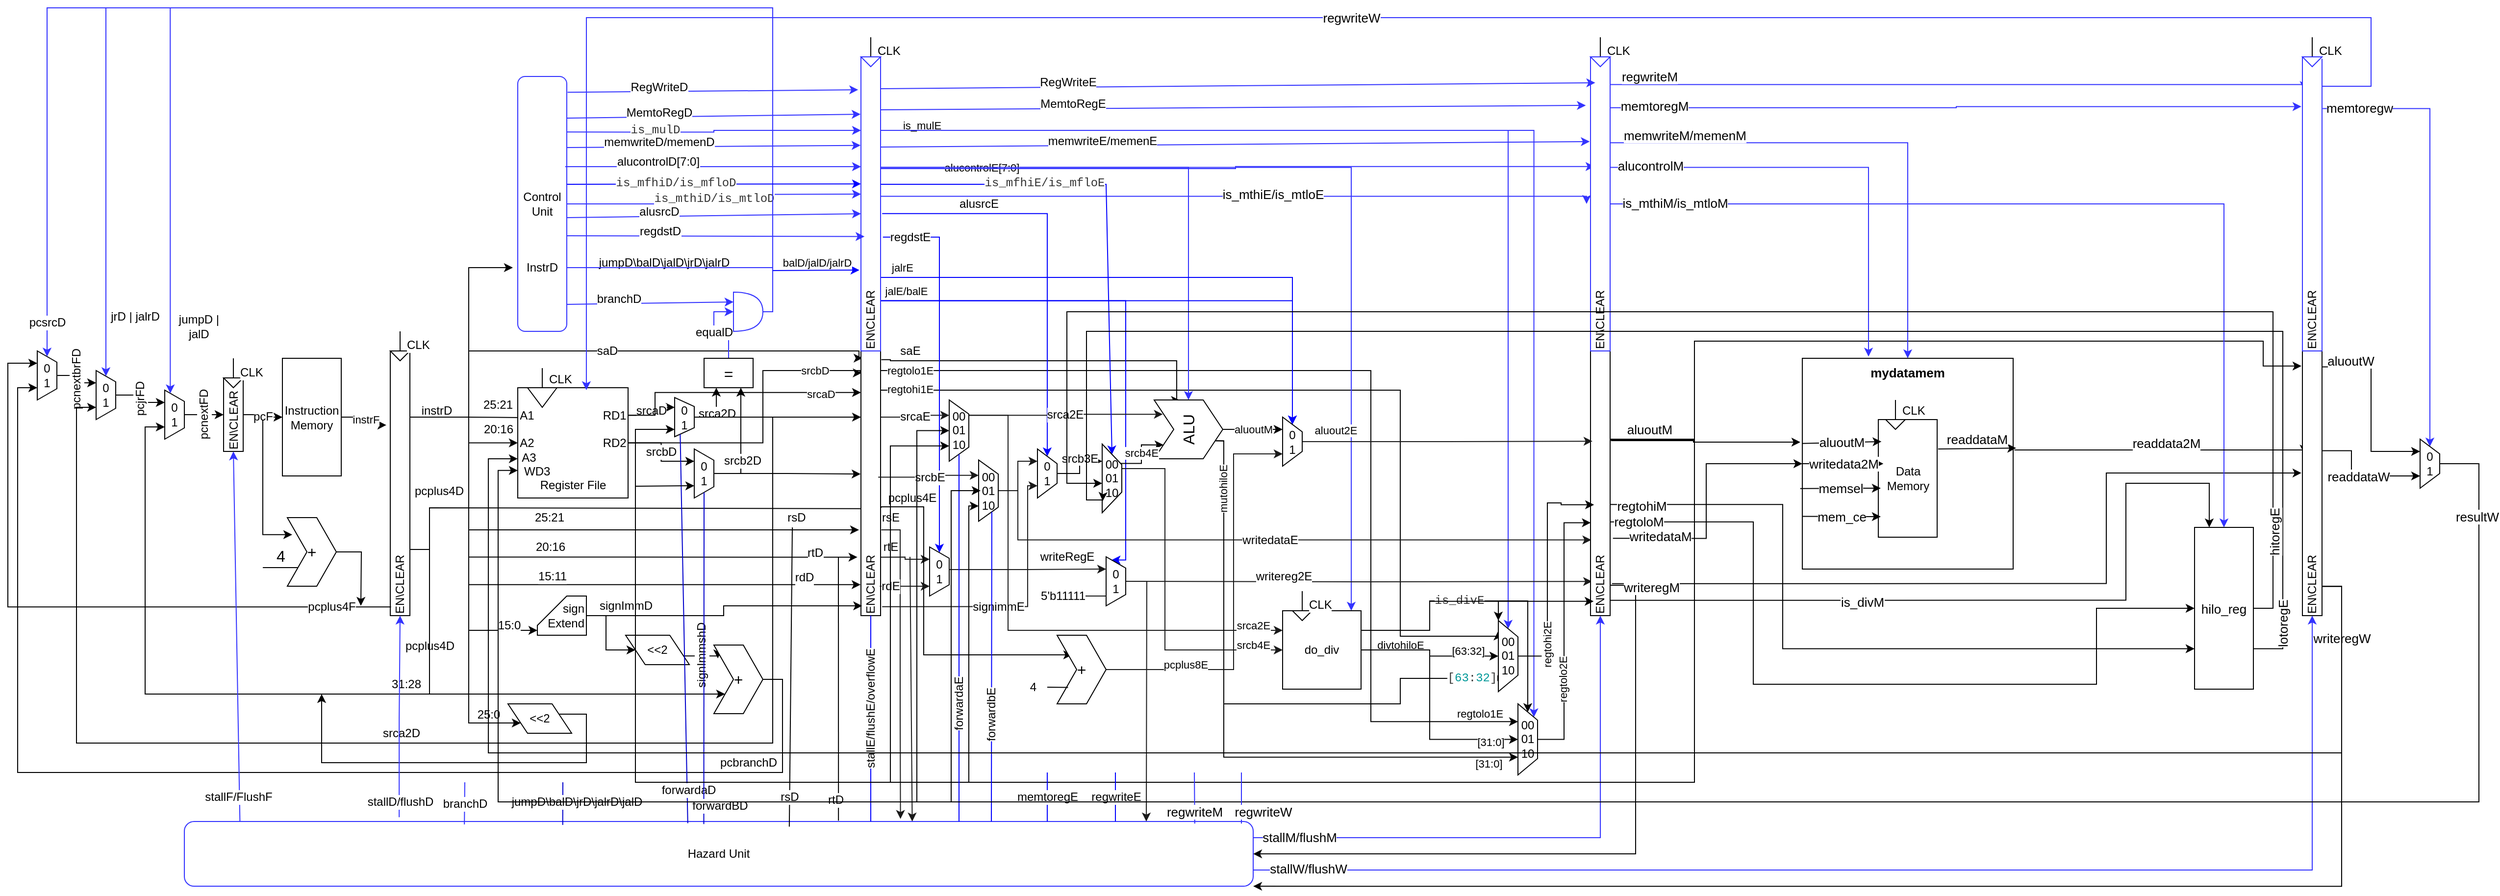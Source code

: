 <mxfile version="16.2.4" type="github">
  <diagram id="lTR2TRsDBKP9J-mxfVkM" name="第 1 页">
    <mxGraphModel dx="716" dy="1629" grid="1" gridSize="10" guides="1" tooltips="1" connect="1" arrows="1" fold="1" page="1" pageScale="1" pageWidth="827" pageHeight="1169" background="#ffffff" math="0" shadow="0">
      <root>
        <mxCell id="0" />
        <mxCell id="1" parent="0" />
        <mxCell id="mrHnOJQLnQ8GwOBJE5zn-64" value="pcnextbrFD" style="edgeStyle=orthogonalEdgeStyle;rounded=0;orthogonalLoop=1;jettySize=auto;html=1;fontSize=12;entryX=0.25;entryY=1;entryDx=0;entryDy=0;horizontal=0;" parent="1" source="mrHnOJQLnQ8GwOBJE5zn-1" target="mrHnOJQLnQ8GwOBJE5zn-63" edge="1">
          <mxGeometry relative="1" as="geometry" />
        </mxCell>
        <mxCell id="mrHnOJQLnQ8GwOBJE5zn-1" value="0&lt;br&gt;1" style="verticalLabelPosition=middle;verticalAlign=middle;html=1;shape=trapezoid;perimeter=trapezoidPerimeter;whiteSpace=wrap;size=0.23;arcSize=10;flipV=1;labelPosition=center;align=center;direction=south;" parent="1" vertex="1">
          <mxGeometry x="70" y="130" width="20" height="50" as="geometry" />
        </mxCell>
        <mxCell id="mrHnOJQLnQ8GwOBJE5zn-76" value="pcF" style="edgeStyle=orthogonalEdgeStyle;rounded=0;orthogonalLoop=1;jettySize=auto;html=1;exitX=0.5;exitY=0;exitDx=0;exitDy=0;entryX=0.5;entryY=1;entryDx=0;entryDy=0;fontSize=12;" parent="1" source="mrHnOJQLnQ8GwOBJE5zn-19" target="mrHnOJQLnQ8GwOBJE5zn-29" edge="1">
          <mxGeometry relative="1" as="geometry" />
        </mxCell>
        <mxCell id="mrHnOJQLnQ8GwOBJE5zn-19" value="EN\CLEAR" style="rounded=0;whiteSpace=wrap;html=1;align=left;direction=south;horizontal=0;" parent="1" vertex="1">
          <mxGeometry x="260" y="157.5" width="20" height="75" as="geometry" />
        </mxCell>
        <mxCell id="mrHnOJQLnQ8GwOBJE5zn-20" value="" style="triangle;whiteSpace=wrap;html=1;direction=south;" parent="1" vertex="1">
          <mxGeometry x="260" y="157.5" width="20" height="10" as="geometry" />
        </mxCell>
        <mxCell id="mrHnOJQLnQ8GwOBJE5zn-24" value="CLK&lt;br&gt;" style="line;strokeWidth=1;html=1;align=left;verticalAlign=middle;labelPosition=right;verticalLabelPosition=middle;direction=south;" parent="1" vertex="1">
          <mxGeometry x="265" y="137.5" width="10" height="20" as="geometry" />
        </mxCell>
        <mxCell id="mrHnOJQLnQ8GwOBJE5zn-30" value="instrF" style="edgeStyle=orthogonalEdgeStyle;rounded=0;orthogonalLoop=1;jettySize=auto;html=1;entryX=0.28;entryY=1.2;entryDx=0;entryDy=0;entryPerimeter=0;" parent="1" source="mrHnOJQLnQ8GwOBJE5zn-29" target="mrHnOJQLnQ8GwOBJE5zn-43" edge="1">
          <mxGeometry relative="1" as="geometry">
            <mxPoint x="600" y="390" as="targetPoint" />
          </mxGeometry>
        </mxCell>
        <mxCell id="mrHnOJQLnQ8GwOBJE5zn-29" value="Instruction Memory" style="rounded=0;whiteSpace=wrap;html=1;strokeWidth=1;direction=south;" parent="1" vertex="1">
          <mxGeometry x="320" y="137.5" width="60" height="120" as="geometry" />
        </mxCell>
        <mxCell id="mrHnOJQLnQ8GwOBJE5zn-85" style="edgeStyle=orthogonalEdgeStyle;rounded=0;orthogonalLoop=1;jettySize=auto;html=1;exitX=1;exitY=0.5;exitDx=0;exitDy=0;fontSize=12;" parent="1" source="mrHnOJQLnQ8GwOBJE5zn-33" edge="1">
          <mxGeometry relative="1" as="geometry">
            <mxPoint x="400" y="390" as="targetPoint" />
          </mxGeometry>
        </mxCell>
        <mxCell id="mrHnOJQLnQ8GwOBJE5zn-33" value="&lt;font style=&quot;font-size: 16px&quot;&gt;+&lt;/font&gt;" style="shape=step;perimeter=stepPerimeter;whiteSpace=wrap;html=1;fixedSize=1;strokeWidth=1;direction=east;size=20;" parent="1" vertex="1">
          <mxGeometry x="325" y="300" width="50" height="70" as="geometry" />
        </mxCell>
        <mxCell id="mrHnOJQLnQ8GwOBJE5zn-34" value="4" style="endArrow=none;html=1;rounded=0;fontSize=16;exitX=0.212;exitY=0.729;exitDx=0;exitDy=0;exitPerimeter=0;verticalAlign=bottom;" parent="1" source="mrHnOJQLnQ8GwOBJE5zn-33" edge="1">
          <mxGeometry width="50" height="50" relative="1" as="geometry">
            <mxPoint x="490" y="380" as="sourcePoint" />
            <mxPoint x="300" y="351" as="targetPoint" />
            <Array as="points">
              <mxPoint x="311" y="351" />
            </Array>
          </mxGeometry>
        </mxCell>
        <mxCell id="mrHnOJQLnQ8GwOBJE5zn-138" value="25:0" style="edgeStyle=orthogonalEdgeStyle;rounded=0;orthogonalLoop=1;jettySize=auto;html=1;exitX=0.25;exitY=0;exitDx=0;exitDy=0;entryX=0;entryY=0.75;entryDx=0;entryDy=0;fontSize=12;" parent="1" source="mrHnOJQLnQ8GwOBJE5zn-43" target="mrHnOJQLnQ8GwOBJE5zn-110" edge="1">
          <mxGeometry x="0.845" y="10" relative="1" as="geometry">
            <Array as="points">
              <mxPoint x="510" y="198" />
              <mxPoint x="510" y="510" />
            </Array>
            <mxPoint y="1" as="offset" />
          </mxGeometry>
        </mxCell>
        <mxCell id="mrHnOJQLnQ8GwOBJE5zn-139" style="edgeStyle=orthogonalEdgeStyle;rounded=0;orthogonalLoop=1;jettySize=auto;html=1;exitX=0.25;exitY=0;exitDx=0;exitDy=0;entryX=0;entryY=0.5;entryDx=0;entryDy=0;fontSize=12;" parent="1" source="mrHnOJQLnQ8GwOBJE5zn-43" target="mrHnOJQLnQ8GwOBJE5zn-124" edge="1">
          <mxGeometry relative="1" as="geometry">
            <Array as="points">
              <mxPoint x="510" y="198" />
              <mxPoint x="510" y="45" />
            </Array>
          </mxGeometry>
        </mxCell>
        <mxCell id="mrHnOJQLnQ8GwOBJE5zn-140" value="instrD" style="edgeStyle=orthogonalEdgeStyle;rounded=0;orthogonalLoop=1;jettySize=auto;html=1;exitX=0.25;exitY=0;exitDx=0;exitDy=0;entryX=0.089;entryY=0.271;entryDx=0;entryDy=0;entryPerimeter=0;fontSize=12;" parent="1" source="mrHnOJQLnQ8GwOBJE5zn-43" target="mrHnOJQLnQ8GwOBJE5zn-87" edge="1">
          <mxGeometry x="-0.502" y="8" relative="1" as="geometry">
            <mxPoint x="-3" y="1" as="offset" />
          </mxGeometry>
        </mxCell>
        <mxCell id="mrHnOJQLnQ8GwOBJE5zn-143" value="20:16" style="edgeStyle=orthogonalEdgeStyle;rounded=0;orthogonalLoop=1;jettySize=auto;html=1;exitX=0.25;exitY=0;exitDx=0;exitDy=0;entryX=0;entryY=0.5;entryDx=0;entryDy=0;fontSize=12;" parent="1" source="mrHnOJQLnQ8GwOBJE5zn-43" target="mrHnOJQLnQ8GwOBJE5zn-87" edge="1">
          <mxGeometry x="0.707" y="14" relative="1" as="geometry">
            <Array as="points">
              <mxPoint x="510" y="198" />
              <mxPoint x="510" y="224" />
            </Array>
            <mxPoint as="offset" />
          </mxGeometry>
        </mxCell>
        <mxCell id="mrHnOJQLnQ8GwOBJE5zn-144" value="25:21" style="edgeStyle=orthogonalEdgeStyle;rounded=0;orthogonalLoop=1;jettySize=auto;html=1;exitX=0.25;exitY=0;exitDx=0;exitDy=0;entryX=0.676;entryY=1.1;entryDx=0;entryDy=0;entryPerimeter=0;fontSize=12;" parent="1" source="mrHnOJQLnQ8GwOBJE5zn-43" target="mrHnOJQLnQ8GwOBJE5zn-116" edge="1">
          <mxGeometry x="-0.105" y="13" relative="1" as="geometry">
            <Array as="points">
              <mxPoint x="510" y="198" />
              <mxPoint x="510" y="313" />
            </Array>
            <mxPoint as="offset" />
          </mxGeometry>
        </mxCell>
        <mxCell id="mrHnOJQLnQ8GwOBJE5zn-146" value="rsD" style="edgeLabel;html=1;align=center;verticalAlign=middle;resizable=0;points=[];fontSize=12;" parent="mrHnOJQLnQ8GwOBJE5zn-144" vertex="1" connectable="0">
          <mxGeometry x="0.233" y="1" relative="1" as="geometry">
            <mxPoint x="155" y="-12" as="offset" />
          </mxGeometry>
        </mxCell>
        <mxCell id="mrHnOJQLnQ8GwOBJE5zn-145" value="20:16" style="edgeStyle=orthogonalEdgeStyle;rounded=0;orthogonalLoop=1;jettySize=auto;html=1;exitX=0.25;exitY=0;exitDx=0;exitDy=0;entryX=0.779;entryY=1.18;entryDx=0;entryDy=0;entryPerimeter=0;fontSize=12;" parent="1" source="mrHnOJQLnQ8GwOBJE5zn-43" target="mrHnOJQLnQ8GwOBJE5zn-116" edge="1">
          <mxGeometry x="-0.045" y="10" relative="1" as="geometry">
            <Array as="points">
              <mxPoint x="510" y="198" />
              <mxPoint x="510" y="340" />
            </Array>
            <mxPoint as="offset" />
          </mxGeometry>
        </mxCell>
        <mxCell id="mrHnOJQLnQ8GwOBJE5zn-147" value="rtD" style="edgeLabel;html=1;align=center;verticalAlign=middle;resizable=0;points=[];fontSize=12;" parent="mrHnOJQLnQ8GwOBJE5zn-145" vertex="1" connectable="0">
          <mxGeometry x="0.798" y="-3" relative="1" as="geometry">
            <mxPoint x="17" y="-8" as="offset" />
          </mxGeometry>
        </mxCell>
        <mxCell id="mrHnOJQLnQ8GwOBJE5zn-148" value="15:11" style="edgeStyle=orthogonalEdgeStyle;rounded=0;orthogonalLoop=1;jettySize=auto;html=1;exitX=0.25;exitY=0;exitDx=0;exitDy=0;entryX=0.883;entryY=1.02;entryDx=0;entryDy=0;entryPerimeter=0;fontSize=12;" parent="1" source="mrHnOJQLnQ8GwOBJE5zn-43" target="mrHnOJQLnQ8GwOBJE5zn-116" edge="1">
          <mxGeometry x="0.002" y="8" relative="1" as="geometry">
            <Array as="points">
              <mxPoint x="510" y="198" />
              <mxPoint x="510" y="368" />
            </Array>
            <mxPoint as="offset" />
          </mxGeometry>
        </mxCell>
        <mxCell id="mrHnOJQLnQ8GwOBJE5zn-149" value="rdD" style="edgeLabel;html=1;align=center;verticalAlign=middle;resizable=0;points=[];fontSize=12;" parent="mrHnOJQLnQ8GwOBJE5zn-148" vertex="1" connectable="0">
          <mxGeometry x="0.48" y="-4" relative="1" as="geometry">
            <mxPoint x="106" y="-12" as="offset" />
          </mxGeometry>
        </mxCell>
        <mxCell id="mrHnOJQLnQ8GwOBJE5zn-152" value="15:0" style="edgeStyle=orthogonalEdgeStyle;rounded=0;orthogonalLoop=1;jettySize=auto;html=1;exitX=0.25;exitY=0;exitDx=0;exitDy=0;entryX=0;entryY=0;entryDx=0;entryDy=35;entryPerimeter=0;fontSize=12;" parent="1" source="mrHnOJQLnQ8GwOBJE5zn-43" target="mrHnOJQLnQ8GwOBJE5zn-151" edge="1">
          <mxGeometry x="0.827" y="5" relative="1" as="geometry">
            <Array as="points">
              <mxPoint x="510" y="198" />
              <mxPoint x="510" y="415" />
            </Array>
            <mxPoint x="1" as="offset" />
          </mxGeometry>
        </mxCell>
        <mxCell id="mrHnOJQLnQ8GwOBJE5zn-160" value="pcplus4D" style="edgeStyle=orthogonalEdgeStyle;rounded=0;orthogonalLoop=1;jettySize=auto;html=1;exitX=0.75;exitY=0;exitDx=0;exitDy=0;fontSize=12;" parent="1" source="mrHnOJQLnQ8GwOBJE5zn-43" target="mrHnOJQLnQ8GwOBJE5zn-157" edge="1">
          <mxGeometry x="-0.499" relative="1" as="geometry">
            <Array as="points">
              <mxPoint x="470" y="333" />
              <mxPoint x="470" y="480" />
            </Array>
            <mxPoint y="1" as="offset" />
          </mxGeometry>
        </mxCell>
        <mxCell id="mrHnOJQLnQ8GwOBJE5zn-197" style="edgeStyle=orthogonalEdgeStyle;rounded=0;orthogonalLoop=1;jettySize=auto;html=1;exitX=0.596;exitY=0.88;exitDx=0;exitDy=0;entryX=0.75;entryY=1;entryDx=0;entryDy=0;fontSize=12;strokeColor=#000000;exitPerimeter=0;" parent="1" source="mrHnOJQLnQ8GwOBJE5zn-116" target="mrHnOJQLnQ8GwOBJE5zn-65" edge="1">
          <mxGeometry relative="1" as="geometry">
            <Array as="points">
              <mxPoint x="909" y="291" />
              <mxPoint x="470" y="290" />
              <mxPoint x="470" y="480" />
              <mxPoint x="180" y="480" />
              <mxPoint x="180" y="208" />
            </Array>
          </mxGeometry>
        </mxCell>
        <mxCell id="mrHnOJQLnQ8GwOBJE5zn-204" value="31:28" style="edgeLabel;html=1;align=center;verticalAlign=middle;resizable=0;points=[];fontSize=12;" parent="mrHnOJQLnQ8GwOBJE5zn-197" vertex="1" connectable="0">
          <mxGeometry x="-0.403" relative="1" as="geometry">
            <mxPoint x="-104" y="180" as="offset" />
          </mxGeometry>
        </mxCell>
        <mxCell id="mrHnOJQLnQ8GwOBJE5zn-287" value="saD" style="edgeStyle=orthogonalEdgeStyle;rounded=0;orthogonalLoop=1;jettySize=auto;html=1;exitX=0.25;exitY=0;exitDx=0;exitDy=0;entryX=0.027;entryY=0.92;entryDx=0;entryDy=0;entryPerimeter=0;fontSize=12;strokeColor=#000000;" parent="1" source="mrHnOJQLnQ8GwOBJE5zn-43" target="mrHnOJQLnQ8GwOBJE5zn-116" edge="1">
          <mxGeometry relative="1" as="geometry">
            <Array as="points">
              <mxPoint x="510" y="198" />
              <mxPoint x="510" y="130" />
              <mxPoint x="908" y="130" />
              <mxPoint x="908" y="137" />
            </Array>
          </mxGeometry>
        </mxCell>
        <mxCell id="mrHnOJQLnQ8GwOBJE5zn-43" value="EN\CLEAR" style="rounded=0;whiteSpace=wrap;html=1;align=left;direction=south;horizontal=0;" parent="1" vertex="1">
          <mxGeometry x="430" y="130" width="20" height="270" as="geometry" />
        </mxCell>
        <mxCell id="mrHnOJQLnQ8GwOBJE5zn-44" value="" style="triangle;whiteSpace=wrap;html=1;direction=south;" parent="1" vertex="1">
          <mxGeometry x="430" y="130" width="20" height="10" as="geometry" />
        </mxCell>
        <mxCell id="mrHnOJQLnQ8GwOBJE5zn-46" value="CLK&lt;br&gt;" style="line;strokeWidth=1;html=1;align=left;verticalAlign=middle;labelPosition=right;verticalLabelPosition=middle;direction=south;" parent="1" vertex="1">
          <mxGeometry x="435" y="110" width="10" height="20" as="geometry" />
        </mxCell>
        <mxCell id="mrHnOJQLnQ8GwOBJE5zn-66" value="pcjrFD" style="edgeStyle=orthogonalEdgeStyle;rounded=0;orthogonalLoop=1;jettySize=auto;html=1;fontSize=12;entryX=0.25;entryY=1;entryDx=0;entryDy=0;horizontal=0;" parent="1" source="mrHnOJQLnQ8GwOBJE5zn-63" target="mrHnOJQLnQ8GwOBJE5zn-65" edge="1">
          <mxGeometry relative="1" as="geometry" />
        </mxCell>
        <mxCell id="mrHnOJQLnQ8GwOBJE5zn-63" value="0&lt;br&gt;1" style="verticalLabelPosition=middle;verticalAlign=middle;html=1;shape=trapezoid;perimeter=trapezoidPerimeter;whiteSpace=wrap;size=0.23;arcSize=10;flipV=1;labelPosition=center;align=center;direction=south;" parent="1" vertex="1">
          <mxGeometry x="130" y="150" width="20" height="50" as="geometry" />
        </mxCell>
        <mxCell id="mrHnOJQLnQ8GwOBJE5zn-74" value="pcnextFD" style="edgeStyle=orthogonalEdgeStyle;rounded=0;orthogonalLoop=1;jettySize=auto;html=1;exitX=0.5;exitY=0;exitDx=0;exitDy=0;entryX=0.5;entryY=1;entryDx=0;entryDy=0;fontSize=12;horizontal=0;" parent="1" source="mrHnOJQLnQ8GwOBJE5zn-65" target="mrHnOJQLnQ8GwOBJE5zn-19" edge="1">
          <mxGeometry relative="1" as="geometry" />
        </mxCell>
        <mxCell id="mrHnOJQLnQ8GwOBJE5zn-65" value="0&lt;br&gt;1" style="verticalLabelPosition=middle;verticalAlign=middle;html=1;shape=trapezoid;perimeter=trapezoidPerimeter;whiteSpace=wrap;size=0.23;arcSize=10;flipV=1;labelPosition=center;align=center;direction=south;" parent="1" vertex="1">
          <mxGeometry x="200" y="170" width="20" height="50" as="geometry" />
        </mxCell>
        <mxCell id="mrHnOJQLnQ8GwOBJE5zn-79" value="" style="edgeStyle=segmentEdgeStyle;endArrow=classic;html=1;rounded=0;fontSize=12;entryX=0.1;entryY=0.249;entryDx=0;entryDy=0;entryPerimeter=0;" parent="1" target="mrHnOJQLnQ8GwOBJE5zn-33" edge="1">
          <mxGeometry width="50" height="50" relative="1" as="geometry">
            <mxPoint x="300" y="200" as="sourcePoint" />
            <mxPoint x="510" y="290" as="targetPoint" />
            <Array as="points">
              <mxPoint x="300" y="317" />
            </Array>
          </mxGeometry>
        </mxCell>
        <mxCell id="mrHnOJQLnQ8GwOBJE5zn-86" value="pcplus4F" style="edgeStyle=elbowEdgeStyle;elbow=horizontal;endArrow=classic;html=1;rounded=0;fontSize=12;exitX=0.967;exitY=0.96;exitDx=0;exitDy=0;exitPerimeter=0;entryX=0.25;entryY=1;entryDx=0;entryDy=0;" parent="1" source="mrHnOJQLnQ8GwOBJE5zn-43" target="mrHnOJQLnQ8GwOBJE5zn-1" edge="1">
          <mxGeometry x="-0.818" width="50" height="50" relative="1" as="geometry">
            <mxPoint x="460" y="340" as="sourcePoint" />
            <mxPoint x="510" y="290" as="targetPoint" />
            <Array as="points">
              <mxPoint x="40" y="360" />
              <mxPoint x="40" y="390" />
              <mxPoint x="40" y="350" />
            </Array>
            <mxPoint as="offset" />
          </mxGeometry>
        </mxCell>
        <mxCell id="mrHnOJQLnQ8GwOBJE5zn-128" value="srcaD" style="edgeStyle=orthogonalEdgeStyle;rounded=0;orthogonalLoop=1;jettySize=auto;html=1;exitX=1;exitY=0.25;exitDx=0;exitDy=0;entryX=0.25;entryY=1;entryDx=0;entryDy=0;fontSize=12;" parent="1" source="mrHnOJQLnQ8GwOBJE5zn-87" target="mrHnOJQLnQ8GwOBJE5zn-127" edge="1">
          <mxGeometry relative="1" as="geometry" />
        </mxCell>
        <mxCell id="mrHnOJQLnQ8GwOBJE5zn-131" value="srcbD" style="edgeStyle=orthogonalEdgeStyle;rounded=0;orthogonalLoop=1;jettySize=auto;html=1;exitX=1;exitY=0.5;exitDx=0;exitDy=0;entryX=0.25;entryY=1;entryDx=0;entryDy=0;fontSize=12;" parent="1" source="mrHnOJQLnQ8GwOBJE5zn-87" target="mrHnOJQLnQ8GwOBJE5zn-129" edge="1">
          <mxGeometry relative="1" as="geometry" />
        </mxCell>
        <mxCell id="gzGENKQpEF3YYgPH220f-26" style="edgeStyle=orthogonalEdgeStyle;rounded=0;orthogonalLoop=1;jettySize=auto;html=1;exitX=1;exitY=0.25;exitDx=0;exitDy=0;entryX=0.157;entryY=1;entryDx=0;entryDy=0;entryPerimeter=0;fontColor=#000000;strokeColor=#000000;" parent="1" source="mrHnOJQLnQ8GwOBJE5zn-87" target="mrHnOJQLnQ8GwOBJE5zn-116" edge="1">
          <mxGeometry relative="1" as="geometry">
            <Array as="points">
              <mxPoint x="700" y="196" />
              <mxPoint x="700" y="172" />
            </Array>
          </mxGeometry>
        </mxCell>
        <mxCell id="gzGENKQpEF3YYgPH220f-27" value="srcaD" style="edgeLabel;html=1;align=center;verticalAlign=middle;resizable=0;points=[];fontColor=#000000;" parent="gzGENKQpEF3YYgPH220f-26" vertex="1" connectable="0">
          <mxGeometry x="0.679" y="-1" relative="1" as="geometry">
            <mxPoint as="offset" />
          </mxGeometry>
        </mxCell>
        <mxCell id="gzGENKQpEF3YYgPH220f-50" style="edgeStyle=orthogonalEdgeStyle;rounded=0;orthogonalLoop=1;jettySize=auto;html=1;exitX=1;exitY=0.5;exitDx=0;exitDy=0;entryX=0.083;entryY=0.96;entryDx=0;entryDy=0;entryPerimeter=0;fontColor=#3333FF;strokeColor=#000000;" parent="1" source="mrHnOJQLnQ8GwOBJE5zn-87" target="mrHnOJQLnQ8GwOBJE5zn-116" edge="1">
          <mxGeometry relative="1" as="geometry">
            <Array as="points">
              <mxPoint x="810" y="224" />
              <mxPoint x="810" y="150" />
              <mxPoint x="909" y="150" />
              <mxPoint x="909" y="152" />
            </Array>
          </mxGeometry>
        </mxCell>
        <mxCell id="gzGENKQpEF3YYgPH220f-51" value="&lt;font color=&quot;#000000&quot;&gt;srcbD&lt;/font&gt;" style="edgeLabel;html=1;align=center;verticalAlign=middle;resizable=0;points=[];fontColor=#3333FF;" parent="gzGENKQpEF3YYgPH220f-50" vertex="1" connectable="0">
          <mxGeometry x="0.683" y="1" relative="1" as="geometry">
            <mxPoint y="1" as="offset" />
          </mxGeometry>
        </mxCell>
        <mxCell id="mrHnOJQLnQ8GwOBJE5zn-87" value="&lt;br&gt;A1&amp;nbsp; &amp;nbsp; &amp;nbsp; &amp;nbsp; &amp;nbsp; &amp;nbsp; &amp;nbsp; &amp;nbsp; &amp;nbsp; &amp;nbsp; &amp;nbsp;RD1&lt;br&gt;&lt;br&gt;A2&amp;nbsp; &amp;nbsp; &amp;nbsp; &amp;nbsp; &amp;nbsp; &amp;nbsp; &amp;nbsp; &amp;nbsp; &amp;nbsp; &amp;nbsp; &amp;nbsp;RD2&lt;br&gt;A3&amp;nbsp; &amp;nbsp; &amp;nbsp; &amp;nbsp; &amp;nbsp; &amp;nbsp; &amp;nbsp; &amp;nbsp; &amp;nbsp; &amp;nbsp; &amp;nbsp; &amp;nbsp; &amp;nbsp; &amp;nbsp; &amp;nbsp;WD3&amp;nbsp; &amp;nbsp; &amp;nbsp; &amp;nbsp; &amp;nbsp; &amp;nbsp; &amp;nbsp; &amp;nbsp; &amp;nbsp; &amp;nbsp; &amp;nbsp; &amp;nbsp;&lt;br&gt;Register File" style="whiteSpace=wrap;html=1;aspect=fixed;fontSize=12;strokeWidth=1;" parent="1" vertex="1">
          <mxGeometry x="560" y="167.5" width="112.5" height="112.5" as="geometry" />
        </mxCell>
        <mxCell id="mrHnOJQLnQ8GwOBJE5zn-88" value="" style="triangle;whiteSpace=wrap;html=1;fontSize=12;strokeWidth=1;direction=south;" parent="1" vertex="1">
          <mxGeometry x="570" y="167.5" width="30" height="20" as="geometry" />
        </mxCell>
        <mxCell id="mrHnOJQLnQ8GwOBJE5zn-89" value="CLK&lt;br&gt;" style="line;strokeWidth=1;html=1;align=left;verticalAlign=bottom;labelPosition=right;verticalLabelPosition=middle;direction=south;" parent="1" vertex="1">
          <mxGeometry x="580" y="147.5" width="10" height="20" as="geometry" />
        </mxCell>
        <mxCell id="mrHnOJQLnQ8GwOBJE5zn-205" style="edgeStyle=orthogonalEdgeStyle;rounded=0;orthogonalLoop=1;jettySize=auto;html=1;exitX=1;exitY=0.25;exitDx=0;exitDy=0;fontSize=12;strokeColor=#000000;" parent="1" source="mrHnOJQLnQ8GwOBJE5zn-110" edge="1">
          <mxGeometry relative="1" as="geometry">
            <mxPoint x="360" y="480" as="targetPoint" />
            <Array as="points">
              <mxPoint x="630" y="501" />
              <mxPoint x="630" y="550" />
              <mxPoint x="360" y="550" />
            </Array>
          </mxGeometry>
        </mxCell>
        <mxCell id="mrHnOJQLnQ8GwOBJE5zn-110" value="&amp;lt;&amp;lt;2" style="shape=parallelogram;perimeter=parallelogramPerimeter;whiteSpace=wrap;html=1;fixedSize=1;fontSize=12;strokeWidth=1;flipH=1;" parent="1" vertex="1">
          <mxGeometry x="550" y="490" width="65" height="30" as="geometry" />
        </mxCell>
        <mxCell id="mrHnOJQLnQ8GwOBJE5zn-227" value="srcaE" style="edgeStyle=orthogonalEdgeStyle;rounded=0;orthogonalLoop=1;jettySize=auto;html=1;exitX=0.25;exitY=0;exitDx=0;exitDy=0;entryX=0.25;entryY=1;entryDx=0;entryDy=0;fontSize=12;strokeColor=#1A1A1A;" parent="1" source="mrHnOJQLnQ8GwOBJE5zn-116" target="mrHnOJQLnQ8GwOBJE5zn-225" edge="1">
          <mxGeometry relative="1" as="geometry" />
        </mxCell>
        <mxCell id="mrHnOJQLnQ8GwOBJE5zn-231" value="rtE" style="edgeStyle=orthogonalEdgeStyle;rounded=0;orthogonalLoop=1;jettySize=auto;html=1;exitX=0.779;exitY=0;exitDx=0;exitDy=0;entryX=0.25;entryY=1;entryDx=0;entryDy=0;fontSize=12;strokeColor=#1A1A1A;exitPerimeter=0;" parent="1" source="mrHnOJQLnQ8GwOBJE5zn-116" target="mrHnOJQLnQ8GwOBJE5zn-230" edge="1">
          <mxGeometry x="-0.616" y="10" relative="1" as="geometry">
            <mxPoint as="offset" />
          </mxGeometry>
        </mxCell>
        <mxCell id="mrHnOJQLnQ8GwOBJE5zn-233" value="rsE" style="edgeStyle=orthogonalEdgeStyle;rounded=0;orthogonalLoop=1;jettySize=auto;html=1;exitX=0.676;exitY=-0.04;exitDx=0;exitDy=0;entryX=0.67;entryY=-0.04;entryDx=0;entryDy=0;entryPerimeter=0;fontSize=12;strokeColor=#1A1A1A;exitPerimeter=0;" parent="1" source="mrHnOJQLnQ8GwOBJE5zn-116" target="mrHnOJQLnQ8GwOBJE5zn-198" edge="1">
          <mxGeometry x="-0.941" y="13" relative="1" as="geometry">
            <mxPoint as="offset" />
          </mxGeometry>
        </mxCell>
        <mxCell id="mrHnOJQLnQ8GwOBJE5zn-239" value="signimmE" style="edgeStyle=orthogonalEdgeStyle;rounded=0;orthogonalLoop=1;jettySize=auto;html=1;exitX=0.966;exitY=-0.08;exitDx=0;exitDy=0;entryX=0.75;entryY=1;entryDx=0;entryDy=0;fontSize=12;strokeColor=#1A1A1A;exitPerimeter=0;" parent="1" source="mrHnOJQLnQ8GwOBJE5zn-116" target="mrHnOJQLnQ8GwOBJE5zn-237" edge="1">
          <mxGeometry x="-0.159" relative="1" as="geometry">
            <Array as="points">
              <mxPoint x="1080" y="391" />
              <mxPoint x="1080" y="268" />
            </Array>
            <mxPoint as="offset" />
          </mxGeometry>
        </mxCell>
        <mxCell id="mrHnOJQLnQ8GwOBJE5zn-282" value="pcplus4E" style="edgeStyle=orthogonalEdgeStyle;rounded=0;orthogonalLoop=1;jettySize=auto;html=1;exitX=0.593;exitY=-0.026;exitDx=0;exitDy=0;fontSize=12;strokeColor=#000000;exitPerimeter=0;" parent="1" source="mrHnOJQLnQ8GwOBJE5zn-116" edge="1">
          <mxGeometry x="-0.813" y="9" relative="1" as="geometry">
            <mxPoint x="1125.429" y="440" as="targetPoint" />
            <Array as="points">
              <mxPoint x="974" y="289" />
              <mxPoint x="974" y="440" />
            </Array>
            <mxPoint as="offset" />
            <mxPoint x="934.8" y="289.3" as="sourcePoint" />
          </mxGeometry>
        </mxCell>
        <mxCell id="mrHnOJQLnQ8GwOBJE5zn-289" value="saE" style="edgeStyle=orthogonalEdgeStyle;rounded=0;orthogonalLoop=1;jettySize=auto;html=1;exitX=0.033;exitY=-0.04;exitDx=0;exitDy=0;entryX=0.377;entryY=0.006;entryDx=0;entryDy=0;entryPerimeter=0;fontSize=12;strokeColor=#000000;exitPerimeter=0;" parent="1" source="mrHnOJQLnQ8GwOBJE5zn-116" target="mrHnOJQLnQ8GwOBJE5zn-235" edge="1">
          <mxGeometry x="-0.823" y="10" relative="1" as="geometry">
            <Array as="points">
              <mxPoint x="940" y="139" />
              <mxPoint x="940" y="140" />
              <mxPoint x="1232" y="140" />
            </Array>
            <mxPoint as="offset" />
          </mxGeometry>
        </mxCell>
        <mxCell id="gzGENKQpEF3YYgPH220f-29" style="edgeStyle=orthogonalEdgeStyle;rounded=0;orthogonalLoop=1;jettySize=auto;html=1;exitX=0.148;exitY=0;exitDx=0;exitDy=0;entryX=0.846;entryY=1.02;entryDx=0;entryDy=0;fontColor=#000000;strokeColor=#000000;exitPerimeter=0;entryPerimeter=0;" parent="1" source="mrHnOJQLnQ8GwOBJE5zn-116" target="gzGENKQpEF3YYgPH220f-28" edge="1">
          <mxGeometry relative="1" as="geometry">
            <Array as="points">
              <mxPoint x="1460" y="170" />
              <mxPoint x="1460" y="421" />
            </Array>
          </mxGeometry>
        </mxCell>
        <mxCell id="gzGENKQpEF3YYgPH220f-30" value="regtohi1E" style="edgeLabel;html=1;align=center;verticalAlign=middle;resizable=0;points=[];fontColor=#000000;" parent="gzGENKQpEF3YYgPH220f-29" vertex="1" connectable="0">
          <mxGeometry x="-0.933" y="1" relative="1" as="geometry">
            <mxPoint as="offset" />
          </mxGeometry>
        </mxCell>
        <mxCell id="gzGENKQpEF3YYgPH220f-52" style="edgeStyle=orthogonalEdgeStyle;rounded=0;orthogonalLoop=1;jettySize=auto;html=1;exitX=0.089;exitY=0.08;exitDx=0;exitDy=0;fontColor=#000000;strokeColor=#000000;entryX=0.25;entryY=1;entryDx=0;entryDy=0;exitPerimeter=0;" parent="1" source="mrHnOJQLnQ8GwOBJE5zn-116" target="gzGENKQpEF3YYgPH220f-44" edge="1">
          <mxGeometry relative="1" as="geometry">
            <mxPoint x="1550" y="270" as="targetPoint" />
            <Array as="points">
              <mxPoint x="925" y="154" />
              <mxPoint x="925" y="150" />
              <mxPoint x="1430" y="150" />
              <mxPoint x="1430" y="508" />
            </Array>
          </mxGeometry>
        </mxCell>
        <mxCell id="gzGENKQpEF3YYgPH220f-53" value="regtolo1E" style="edgeLabel;html=1;align=center;verticalAlign=middle;resizable=0;points=[];fontColor=#000000;" parent="gzGENKQpEF3YYgPH220f-52" vertex="1" connectable="0">
          <mxGeometry x="-0.91" y="-1" relative="1" as="geometry">
            <mxPoint x="-4" y="-1" as="offset" />
          </mxGeometry>
        </mxCell>
        <mxCell id="gzGENKQpEF3YYgPH220f-54" value="regtolo1E" style="edgeLabel;html=1;align=center;verticalAlign=middle;resizable=0;points=[];fontColor=#000000;" parent="gzGENKQpEF3YYgPH220f-52" vertex="1" connectable="0">
          <mxGeometry x="0.905" y="-1" relative="1" as="geometry">
            <mxPoint x="9" y="-9" as="offset" />
          </mxGeometry>
        </mxCell>
        <mxCell id="mrHnOJQLnQ8GwOBJE5zn-116" value="EN\CLEAR" style="rounded=0;whiteSpace=wrap;html=1;align=left;direction=south;horizontal=0;" parent="1" vertex="1">
          <mxGeometry x="910" y="130" width="20" height="270" as="geometry" />
        </mxCell>
        <mxCell id="mrHnOJQLnQ8GwOBJE5zn-118" value="CLK&lt;br&gt;" style="line;strokeWidth=1;html=1;align=left;verticalAlign=middle;labelPosition=right;verticalLabelPosition=middle;direction=south;" parent="1" vertex="1">
          <mxGeometry x="915" y="-190" width="10" height="20" as="geometry" />
        </mxCell>
        <mxCell id="mrHnOJQLnQ8GwOBJE5zn-191" value="jumpD\balD\jalD\jrD\jalrD" style="edgeStyle=orthogonalEdgeStyle;rounded=0;orthogonalLoop=1;jettySize=auto;html=1;exitX=0.75;exitY=0;exitDx=0;exitDy=0;entryX=0;entryY=0.5;entryDx=0;entryDy=0;fontSize=12;strokeColor=#3333FF;" parent="1" source="mrHnOJQLnQ8GwOBJE5zn-119" target="mrHnOJQLnQ8GwOBJE5zn-63" edge="1">
          <mxGeometry x="-0.871" y="5" relative="1" as="geometry">
            <Array as="points">
              <mxPoint x="820" y="45" />
              <mxPoint x="820" y="-220" />
              <mxPoint x="140" y="-220" />
            </Array>
            <mxPoint as="offset" />
          </mxGeometry>
        </mxCell>
        <mxCell id="gzGENKQpEF3YYgPH220f-4" value="&lt;span class=&quot;n&quot; style=&quot;box-sizing: inherit ; color: rgb(51 , 51 , 51) ; font-family: &amp;#34;consolas&amp;#34; , &amp;#34;courier&amp;#34; , &amp;#34;ms courier new&amp;#34; , monospace ; font-size: 12px ; text-align: left&quot;&gt;is_mthiD/&lt;/span&gt;&lt;span class=&quot;n&quot; style=&quot;box-sizing: inherit ; color: rgb(51 , 51 , 51) ; font-family: &amp;#34;consolas&amp;#34; , &amp;#34;courier&amp;#34; , &amp;#34;ms courier new&amp;#34; , monospace ; font-size: 12px ; text-align: left&quot;&gt;is_mtloD&lt;/span&gt;" style="edgeStyle=orthogonalEdgeStyle;rounded=0;orthogonalLoop=1;jettySize=auto;html=1;exitX=0.5;exitY=0;exitDx=0;exitDy=0;fontColor=#000000;strokeColor=#3333FF;" parent="1" source="mrHnOJQLnQ8GwOBJE5zn-119" edge="1">
          <mxGeometry relative="1" as="geometry">
            <mxPoint x="910" y="-30" as="targetPoint" />
          </mxGeometry>
        </mxCell>
        <mxCell id="gzGENKQpEF3YYgPH220f-5" value="&lt;span style=&quot;color: rgb(51 , 51 , 51) ; font-family: &amp;#34;consolas&amp;#34; , &amp;#34;courier&amp;#34; , &amp;#34;ms courier new&amp;#34; , monospace ; font-size: 12px ; text-align: left&quot;&gt;is_mulD&lt;/span&gt;" style="edgeStyle=orthogonalEdgeStyle;rounded=0;orthogonalLoop=1;jettySize=auto;html=1;exitX=0.218;exitY=0;exitDx=0;exitDy=0;entryX=0.25;entryY=1;entryDx=0;entryDy=0;fontColor=#000000;strokeColor=#3333FF;exitPerimeter=0;" parent="1" source="mrHnOJQLnQ8GwOBJE5zn-119" target="mrHnOJQLnQ8GwOBJE5zn-164" edge="1">
          <mxGeometry x="-0.403" y="2" relative="1" as="geometry">
            <mxPoint as="offset" />
          </mxGeometry>
        </mxCell>
        <mxCell id="mrHnOJQLnQ8GwOBJE5zn-119" value="Control&lt;br&gt;Unit" style="rounded=1;whiteSpace=wrap;html=1;fontSize=12;strokeWidth=1;direction=south;strokeColor=#3333FF;" parent="1" vertex="1">
          <mxGeometry x="560" y="-150" width="50" height="260" as="geometry" />
        </mxCell>
        <mxCell id="mrHnOJQLnQ8GwOBJE5zn-194" style="edgeStyle=orthogonalEdgeStyle;rounded=0;orthogonalLoop=1;jettySize=auto;html=1;exitX=1;exitY=0.5;exitDx=0;exitDy=0;entryX=0;entryY=0.75;entryDx=0;entryDy=0;fontSize=12;strokeColor=#3333FF;" parent="1" source="mrHnOJQLnQ8GwOBJE5zn-124" target="mrHnOJQLnQ8GwOBJE5zn-65" edge="1">
          <mxGeometry relative="1" as="geometry">
            <Array as="points">
              <mxPoint x="820" y="45" />
              <mxPoint x="820" y="-220" />
              <mxPoint x="206" y="-220" />
            </Array>
          </mxGeometry>
        </mxCell>
        <mxCell id="mrHnOJQLnQ8GwOBJE5zn-124" value="InstrD" style="text;html=1;strokeColor=none;fillColor=none;align=center;verticalAlign=middle;whiteSpace=wrap;rounded=0;fontSize=12;" parent="1" vertex="1">
          <mxGeometry x="555" y="30" width="60" height="30" as="geometry" />
        </mxCell>
        <mxCell id="mrHnOJQLnQ8GwOBJE5zn-133" style="edgeStyle=orthogonalEdgeStyle;rounded=0;orthogonalLoop=1;jettySize=auto;html=1;exitX=0.5;exitY=0;exitDx=0;exitDy=0;entryX=0.25;entryY=1;entryDx=0;entryDy=0;fontSize=16;" parent="1" source="mrHnOJQLnQ8GwOBJE5zn-127" target="mrHnOJQLnQ8GwOBJE5zn-116" edge="1">
          <mxGeometry relative="1" as="geometry" />
        </mxCell>
        <mxCell id="mrHnOJQLnQ8GwOBJE5zn-134" value="srca2D" style="edgeStyle=orthogonalEdgeStyle;rounded=0;orthogonalLoop=1;jettySize=auto;html=1;exitX=0.5;exitY=0;exitDx=0;exitDy=0;entryX=0.25;entryY=1;entryDx=0;entryDy=0;fontSize=12;" parent="1" source="mrHnOJQLnQ8GwOBJE5zn-127" target="mrHnOJQLnQ8GwOBJE5zn-132" edge="1">
          <mxGeometry relative="1" as="geometry" />
        </mxCell>
        <mxCell id="mrHnOJQLnQ8GwOBJE5zn-196" value="srca2D" style="edgeStyle=orthogonalEdgeStyle;rounded=0;orthogonalLoop=1;jettySize=auto;html=1;exitX=0.5;exitY=0;exitDx=0;exitDy=0;entryX=0.75;entryY=1;entryDx=0;entryDy=0;fontSize=12;strokeColor=#000000;" parent="1" source="mrHnOJQLnQ8GwOBJE5zn-127" target="mrHnOJQLnQ8GwOBJE5zn-63" edge="1">
          <mxGeometry x="0.067" y="-10" relative="1" as="geometry">
            <Array as="points">
              <mxPoint x="820" y="198" />
              <mxPoint x="820" y="530" />
              <mxPoint x="110" y="530" />
              <mxPoint x="110" y="188" />
            </Array>
            <mxPoint as="offset" />
          </mxGeometry>
        </mxCell>
        <mxCell id="mrHnOJQLnQ8GwOBJE5zn-127" value="0&lt;br&gt;1" style="verticalLabelPosition=middle;verticalAlign=middle;html=1;shape=trapezoid;perimeter=trapezoidPerimeter;whiteSpace=wrap;size=0.23;arcSize=10;flipV=1;labelPosition=center;align=center;direction=south;" parent="1" vertex="1">
          <mxGeometry x="720" y="177.5" width="20" height="40" as="geometry" />
        </mxCell>
        <mxCell id="mrHnOJQLnQ8GwOBJE5zn-136" style="edgeStyle=orthogonalEdgeStyle;rounded=0;orthogonalLoop=1;jettySize=auto;html=1;exitX=0.5;exitY=0;exitDx=0;exitDy=0;entryX=0.465;entryY=1.02;entryDx=0;entryDy=0;entryPerimeter=0;fontSize=12;" parent="1" source="mrHnOJQLnQ8GwOBJE5zn-129" target="mrHnOJQLnQ8GwOBJE5zn-116" edge="1">
          <mxGeometry relative="1" as="geometry" />
        </mxCell>
        <mxCell id="mrHnOJQLnQ8GwOBJE5zn-137" value="srcb2D" style="edgeStyle=orthogonalEdgeStyle;rounded=0;orthogonalLoop=1;jettySize=auto;html=1;exitX=0.5;exitY=0;exitDx=0;exitDy=0;entryX=0.75;entryY=1;entryDx=0;entryDy=0;fontSize=12;" parent="1" source="mrHnOJQLnQ8GwOBJE5zn-129" target="mrHnOJQLnQ8GwOBJE5zn-132" edge="1">
          <mxGeometry x="-0.296" relative="1" as="geometry">
            <mxPoint x="1" as="offset" />
          </mxGeometry>
        </mxCell>
        <mxCell id="mrHnOJQLnQ8GwOBJE5zn-129" value="0&lt;br&gt;1" style="verticalLabelPosition=middle;verticalAlign=middle;html=1;shape=trapezoid;perimeter=trapezoidPerimeter;whiteSpace=wrap;size=0.23;arcSize=10;flipV=1;labelPosition=center;align=center;direction=south;" parent="1" vertex="1">
          <mxGeometry x="740" y="230" width="20" height="50" as="geometry" />
        </mxCell>
        <mxCell id="mrHnOJQLnQ8GwOBJE5zn-186" value="equalD" style="edgeStyle=orthogonalEdgeStyle;rounded=0;orthogonalLoop=1;jettySize=auto;html=1;exitX=0.5;exitY=0;exitDx=0;exitDy=0;entryX=0;entryY=0.5;entryDx=0;entryDy=0;entryPerimeter=0;fontSize=12;strokeColor=#3333FF;" parent="1" source="mrHnOJQLnQ8GwOBJE5zn-132" target="mrHnOJQLnQ8GwOBJE5zn-185" edge="1">
          <mxGeometry relative="1" as="geometry" />
        </mxCell>
        <mxCell id="mrHnOJQLnQ8GwOBJE5zn-132" value="&lt;font style=&quot;font-size: 16px&quot;&gt;=&lt;/font&gt;" style="rounded=0;whiteSpace=wrap;html=1;fontSize=12;strokeWidth=1;" parent="1" vertex="1">
          <mxGeometry x="750" y="137.5" width="50" height="30" as="geometry" />
        </mxCell>
        <mxCell id="mrHnOJQLnQ8GwOBJE5zn-141" value="25:21" style="text;html=1;strokeColor=none;fillColor=none;align=center;verticalAlign=middle;whiteSpace=wrap;rounded=0;fontSize=12;" parent="1" vertex="1">
          <mxGeometry x="530" y="170" width="20" height="30" as="geometry" />
        </mxCell>
        <mxCell id="mrHnOJQLnQ8GwOBJE5zn-153" value="signImmD" style="edgeStyle=orthogonalEdgeStyle;rounded=0;orthogonalLoop=1;jettySize=auto;html=1;exitX=1;exitY=0.5;exitDx=0;exitDy=0;exitPerimeter=0;entryX=0.963;entryY=0.94;entryDx=0;entryDy=0;entryPerimeter=0;fontSize=12;" parent="1" source="mrHnOJQLnQ8GwOBJE5zn-151" target="mrHnOJQLnQ8GwOBJE5zn-116" edge="1">
          <mxGeometry x="-0.729" y="10" relative="1" as="geometry">
            <mxPoint as="offset" />
          </mxGeometry>
        </mxCell>
        <mxCell id="mrHnOJQLnQ8GwOBJE5zn-156" style="edgeStyle=orthogonalEdgeStyle;rounded=0;orthogonalLoop=1;jettySize=auto;html=1;exitX=1;exitY=0.5;exitDx=0;exitDy=0;exitPerimeter=0;entryX=0;entryY=0.5;entryDx=0;entryDy=0;fontSize=12;" parent="1" source="mrHnOJQLnQ8GwOBJE5zn-151" target="mrHnOJQLnQ8GwOBJE5zn-154" edge="1">
          <mxGeometry relative="1" as="geometry" />
        </mxCell>
        <mxCell id="mrHnOJQLnQ8GwOBJE5zn-151" value="sign Extend" style="shape=card;whiteSpace=wrap;html=1;fontSize=12;strokeWidth=1;align=right;" parent="1" vertex="1">
          <mxGeometry x="580" y="380" width="50" height="40" as="geometry" />
        </mxCell>
        <mxCell id="mrHnOJQLnQ8GwOBJE5zn-159" value="signImmshD" style="edgeStyle=orthogonalEdgeStyle;rounded=0;orthogonalLoop=1;jettySize=auto;html=1;exitX=1;exitY=0.75;exitDx=0;exitDy=0;entryX=0.08;entryY=0.194;entryDx=0;entryDy=0;entryPerimeter=0;fontSize=12;horizontal=0;" parent="1" source="mrHnOJQLnQ8GwOBJE5zn-154" target="mrHnOJQLnQ8GwOBJE5zn-157" edge="1">
          <mxGeometry relative="1" as="geometry" />
        </mxCell>
        <mxCell id="mrHnOJQLnQ8GwOBJE5zn-154" value="&amp;lt;&amp;lt;2" style="shape=parallelogram;perimeter=parallelogramPerimeter;whiteSpace=wrap;html=1;fixedSize=1;fontSize=12;strokeWidth=1;flipH=1;" parent="1" vertex="1">
          <mxGeometry x="670" y="420" width="65" height="30" as="geometry" />
        </mxCell>
        <mxCell id="mrHnOJQLnQ8GwOBJE5zn-161" style="edgeStyle=orthogonalEdgeStyle;rounded=0;orthogonalLoop=1;jettySize=auto;html=1;exitX=1;exitY=0.5;exitDx=0;exitDy=0;entryX=0.75;entryY=1;entryDx=0;entryDy=0;fontSize=12;" parent="1" source="mrHnOJQLnQ8GwOBJE5zn-157" target="mrHnOJQLnQ8GwOBJE5zn-1" edge="1">
          <mxGeometry relative="1" as="geometry">
            <Array as="points">
              <mxPoint x="830" y="465" />
              <mxPoint x="830" y="560" />
              <mxPoint x="50" y="560" />
              <mxPoint x="50" y="168" />
            </Array>
          </mxGeometry>
        </mxCell>
        <mxCell id="mrHnOJQLnQ8GwOBJE5zn-162" value="pcbranchD" style="edgeLabel;html=1;align=center;verticalAlign=middle;resizable=0;points=[];fontSize=12;" parent="mrHnOJQLnQ8GwOBJE5zn-161" vertex="1" connectable="0">
          <mxGeometry x="-0.654" y="-2" relative="1" as="geometry">
            <mxPoint x="76" y="-8" as="offset" />
          </mxGeometry>
        </mxCell>
        <mxCell id="mrHnOJQLnQ8GwOBJE5zn-157" value="&lt;font style=&quot;font-size: 16px&quot;&gt;+&lt;/font&gt;" style="shape=step;perimeter=stepPerimeter;whiteSpace=wrap;html=1;fixedSize=1;strokeWidth=1;direction=east;size=20;" parent="1" vertex="1">
          <mxGeometry x="760" y="430" width="50" height="70" as="geometry" />
        </mxCell>
        <mxCell id="mrHnOJQLnQ8GwOBJE5zn-275" value="alusrcE" style="edgeStyle=orthogonalEdgeStyle;rounded=0;orthogonalLoop=1;jettySize=auto;html=1;exitX=0.533;exitY=-0.08;exitDx=0;exitDy=0;entryX=0;entryY=0.5;entryDx=0;entryDy=0;fontSize=12;strokeColor=#0000FF;exitPerimeter=0;" parent="1" source="mrHnOJQLnQ8GwOBJE5zn-164" target="mrHnOJQLnQ8GwOBJE5zn-237" edge="1">
          <mxGeometry x="-0.527" y="10" relative="1" as="geometry">
            <mxPoint as="offset" />
          </mxGeometry>
        </mxCell>
        <mxCell id="mrHnOJQLnQ8GwOBJE5zn-276" value="regdstE" style="edgeStyle=orthogonalEdgeStyle;rounded=0;orthogonalLoop=1;jettySize=auto;html=1;exitX=0.613;exitY=-0.12;exitDx=0;exitDy=0;entryX=0;entryY=0.5;entryDx=0;entryDy=0;fontSize=12;strokeColor=#0000FF;exitPerimeter=0;" parent="1" source="mrHnOJQLnQ8GwOBJE5zn-164" target="mrHnOJQLnQ8GwOBJE5zn-230" edge="1">
          <mxGeometry x="-0.855" relative="1" as="geometry">
            <mxPoint as="offset" />
          </mxGeometry>
        </mxCell>
        <mxCell id="gzGENKQpEF3YYgPH220f-3" value="&lt;font color=&quot;#000000&quot;&gt;alucontrolE[7:0]&lt;/font&gt;" style="edgeStyle=orthogonalEdgeStyle;rounded=0;orthogonalLoop=1;jettySize=auto;html=1;exitX=0.376;exitY=0.04;exitDx=0;exitDy=0;fontColor=#3333FF;strokeColor=#3333FF;exitPerimeter=0;" parent="1" source="mrHnOJQLnQ8GwOBJE5zn-164" target="mrHnOJQLnQ8GwOBJE5zn-235" edge="1">
          <mxGeometry x="-0.625" relative="1" as="geometry">
            <mxPoint as="offset" />
          </mxGeometry>
        </mxCell>
        <mxCell id="gzGENKQpEF3YYgPH220f-10" style="edgeStyle=orthogonalEdgeStyle;rounded=0;orthogonalLoop=1;jettySize=auto;html=1;exitX=0.829;exitY=0.12;exitDx=0;exitDy=0;entryX=0;entryY=0.75;entryDx=0;entryDy=0;fontColor=#000000;strokeColor=#0000FF;exitPerimeter=0;" parent="1" source="mrHnOJQLnQ8GwOBJE5zn-164" target="mrHnOJQLnQ8GwOBJE5zn-240" edge="1">
          <mxGeometry relative="1" as="geometry">
            <Array as="points">
              <mxPoint x="1180" y="79" />
              <mxPoint x="1180" y="343" />
            </Array>
          </mxGeometry>
        </mxCell>
        <mxCell id="gzGENKQpEF3YYgPH220f-11" value="jalE/balE" style="edgeLabel;html=1;align=center;verticalAlign=middle;resizable=0;points=[];fontColor=#000000;" parent="gzGENKQpEF3YYgPH220f-10" vertex="1" connectable="0">
          <mxGeometry x="-0.915" relative="1" as="geometry">
            <mxPoint x="6" y="-10" as="offset" />
          </mxGeometry>
        </mxCell>
        <mxCell id="gzGENKQpEF3YYgPH220f-13" style="edgeStyle=orthogonalEdgeStyle;rounded=0;orthogonalLoop=1;jettySize=auto;html=1;exitX=0.75;exitY=0;exitDx=0;exitDy=0;entryX=0;entryY=0.5;entryDx=0;entryDy=0;fontColor=#000000;strokeColor=#0000FF;" parent="1" source="mrHnOJQLnQ8GwOBJE5zn-164" target="gzGENKQpEF3YYgPH220f-7" edge="1">
          <mxGeometry relative="1" as="geometry" />
        </mxCell>
        <mxCell id="gzGENKQpEF3YYgPH220f-14" value="jalrE" style="edgeLabel;html=1;align=center;verticalAlign=middle;resizable=0;points=[];fontColor=#000000;" parent="gzGENKQpEF3YYgPH220f-13" vertex="1" connectable="0">
          <mxGeometry x="-0.924" y="-1" relative="1" as="geometry">
            <mxPoint y="-11" as="offset" />
          </mxGeometry>
        </mxCell>
        <mxCell id="gzGENKQpEF3YYgPH220f-15" style="edgeStyle=orthogonalEdgeStyle;rounded=0;orthogonalLoop=1;jettySize=auto;html=1;exitX=0.829;exitY=0.12;exitDx=0;exitDy=0;fontColor=#000000;strokeColor=#0000FF;exitPerimeter=0;entryX=0;entryY=0.5;entryDx=0;entryDy=0;" parent="1" source="mrHnOJQLnQ8GwOBJE5zn-164" target="gzGENKQpEF3YYgPH220f-7" edge="1">
          <mxGeometry relative="1" as="geometry">
            <mxPoint x="1350" y="100" as="targetPoint" />
            <Array as="points">
              <mxPoint x="1350" y="79" />
            </Array>
          </mxGeometry>
        </mxCell>
        <mxCell id="gzGENKQpEF3YYgPH220f-22" style="edgeStyle=orthogonalEdgeStyle;rounded=0;orthogonalLoop=1;jettySize=auto;html=1;exitX=0.376;exitY=0.04;exitDx=0;exitDy=0;fontColor=#000000;strokeColor=#3333FF;exitPerimeter=0;" parent="1" source="mrHnOJQLnQ8GwOBJE5zn-164" target="gzGENKQpEF3YYgPH220f-19" edge="1">
          <mxGeometry relative="1" as="geometry">
            <Array as="points">
              <mxPoint x="1410" y="-57" />
            </Array>
          </mxGeometry>
        </mxCell>
        <mxCell id="gzGENKQpEF3YYgPH220f-34" style="edgeStyle=orthogonalEdgeStyle;rounded=0;orthogonalLoop=1;jettySize=auto;html=1;exitX=0.25;exitY=0;exitDx=0;exitDy=0;fontColor=#000000;strokeColor=#3333FF;" parent="1" source="mrHnOJQLnQ8GwOBJE5zn-164" target="gzGENKQpEF3YYgPH220f-28" edge="1">
          <mxGeometry relative="1" as="geometry" />
        </mxCell>
        <mxCell id="gzGENKQpEF3YYgPH220f-35" value="is_mulE" style="edgeLabel;html=1;align=center;verticalAlign=middle;resizable=0;points=[];fontColor=#000000;" parent="gzGENKQpEF3YYgPH220f-34" vertex="1" connectable="0">
          <mxGeometry x="-0.966" y="-2" relative="1" as="geometry">
            <mxPoint x="22" y="-7" as="offset" />
          </mxGeometry>
        </mxCell>
        <mxCell id="gzGENKQpEF3YYgPH220f-48" style="edgeStyle=orthogonalEdgeStyle;rounded=0;orthogonalLoop=1;jettySize=auto;html=1;exitX=0.25;exitY=0;exitDx=0;exitDy=0;entryX=0;entryY=0;entryDx=0;entryDy=0;fontColor=#000000;strokeColor=#3333FF;" parent="1" source="mrHnOJQLnQ8GwOBJE5zn-164" target="gzGENKQpEF3YYgPH220f-44" edge="1">
          <mxGeometry relative="1" as="geometry" />
        </mxCell>
        <mxCell id="gzGENKQpEF3YYgPH220f-125" style="edgeStyle=orthogonalEdgeStyle;rounded=0;orthogonalLoop=1;jettySize=auto;html=1;exitX=0.474;exitY=0.068;exitDx=0;exitDy=0;fontSize=13;fontColor=#000000;strokeColor=#3333FF;exitPerimeter=0;" parent="1" source="mrHnOJQLnQ8GwOBJE5zn-164" edge="1">
          <mxGeometry relative="1" as="geometry">
            <mxPoint x="1650" y="-20" as="targetPoint" />
            <Array as="points">
              <mxPoint x="1650" y="-28" />
            </Array>
          </mxGeometry>
        </mxCell>
        <mxCell id="gzGENKQpEF3YYgPH220f-126" value="is_mthiE/is_mtloE" style="edgeLabel;html=1;align=center;verticalAlign=middle;resizable=0;points=[];fontSize=13;fontColor=#000000;" parent="gzGENKQpEF3YYgPH220f-125" vertex="1" connectable="0">
          <mxGeometry x="-0.806" y="-2" relative="1" as="geometry">
            <mxPoint x="331" y="-4" as="offset" />
          </mxGeometry>
        </mxCell>
        <mxCell id="gzGENKQpEF3YYgPH220f-130" style="edgeStyle=orthogonalEdgeStyle;rounded=0;orthogonalLoop=1;jettySize=auto;html=1;exitX=0.38;exitY=0.068;exitDx=0;exitDy=0;entryX=0.373;entryY=0.797;entryDx=0;entryDy=0;entryPerimeter=0;fontSize=13;fontColor=#000000;strokeColor=#3333FF;exitPerimeter=0;" parent="1" source="mrHnOJQLnQ8GwOBJE5zn-164" target="mrHnOJQLnQ8GwOBJE5zn-262" edge="1">
          <mxGeometry relative="1" as="geometry" />
        </mxCell>
        <mxCell id="mrHnOJQLnQ8GwOBJE5zn-164" value="EN\CLEAR" style="rounded=0;whiteSpace=wrap;html=1;align=left;direction=south;horizontal=0;strokeColor=#3333FF;" parent="1" vertex="1">
          <mxGeometry x="910" y="-170" width="20" height="300" as="geometry" />
        </mxCell>
        <mxCell id="mrHnOJQLnQ8GwOBJE5zn-167" value="" style="triangle;whiteSpace=wrap;html=1;direction=south;strokeColor=#3333FF;" parent="1" vertex="1">
          <mxGeometry x="910" y="-170" width="20" height="10" as="geometry" />
        </mxCell>
        <mxCell id="mrHnOJQLnQ8GwOBJE5zn-169" value="" style="endArrow=classic;html=1;rounded=0;fontSize=12;exitX=0.062;exitY=-0.016;exitDx=0;exitDy=0;exitPerimeter=0;entryX=0.112;entryY=1.14;entryDx=0;entryDy=0;entryPerimeter=0;strokeColor=#3333FF;" parent="1" source="mrHnOJQLnQ8GwOBJE5zn-119" target="mrHnOJQLnQ8GwOBJE5zn-164" edge="1">
          <mxGeometry width="50" height="50" relative="1" as="geometry">
            <mxPoint x="930" y="-10" as="sourcePoint" />
            <mxPoint x="980" y="-60" as="targetPoint" />
          </mxGeometry>
        </mxCell>
        <mxCell id="mrHnOJQLnQ8GwOBJE5zn-170" value="RegWriteD" style="edgeLabel;html=1;align=center;verticalAlign=middle;resizable=0;points=[];fontSize=12;" parent="mrHnOJQLnQ8GwOBJE5zn-169" vertex="1" connectable="0">
          <mxGeometry x="-0.376" y="2" relative="1" as="geometry">
            <mxPoint y="-3" as="offset" />
          </mxGeometry>
        </mxCell>
        <mxCell id="mrHnOJQLnQ8GwOBJE5zn-171" value="" style="endArrow=classic;html=1;rounded=0;fontSize=12;exitX=0.062;exitY=-0.016;exitDx=0;exitDy=0;exitPerimeter=0;entryX=0.195;entryY=1.02;entryDx=0;entryDy=0;entryPerimeter=0;strokeColor=#3333FF;" parent="1" target="mrHnOJQLnQ8GwOBJE5zn-164" edge="1">
          <mxGeometry width="50" height="50" relative="1" as="geometry">
            <mxPoint x="610" y="-107.48" as="sourcePoint" />
            <mxPoint x="836.4" y="-110.0" as="targetPoint" />
          </mxGeometry>
        </mxCell>
        <mxCell id="mrHnOJQLnQ8GwOBJE5zn-172" value="MemtoRegD" style="edgeLabel;html=1;align=center;verticalAlign=middle;resizable=0;points=[];fontSize=12;" parent="mrHnOJQLnQ8GwOBJE5zn-171" vertex="1" connectable="0">
          <mxGeometry x="-0.376" y="2" relative="1" as="geometry">
            <mxPoint y="-3" as="offset" />
          </mxGeometry>
        </mxCell>
        <mxCell id="mrHnOJQLnQ8GwOBJE5zn-173" value="" style="endArrow=classic;html=1;rounded=0;fontSize=12;exitX=0.062;exitY=-0.016;exitDx=0;exitDy=0;exitPerimeter=0;entryX=0.301;entryY=1.02;entryDx=0;entryDy=0;entryPerimeter=0;strokeColor=#3333FF;" parent="1" target="mrHnOJQLnQ8GwOBJE5zn-164" edge="1">
          <mxGeometry width="50" height="50" relative="1" as="geometry">
            <mxPoint x="610" y="-77.48" as="sourcePoint" />
            <mxPoint x="836.4" y="-80.0" as="targetPoint" />
          </mxGeometry>
        </mxCell>
        <mxCell id="mrHnOJQLnQ8GwOBJE5zn-174" value="memwriteD/memenD" style="edgeLabel;html=1;align=center;verticalAlign=middle;resizable=0;points=[];fontSize=12;" parent="mrHnOJQLnQ8GwOBJE5zn-173" vertex="1" connectable="0">
          <mxGeometry x="-0.376" y="2" relative="1" as="geometry">
            <mxPoint y="-3" as="offset" />
          </mxGeometry>
        </mxCell>
        <mxCell id="mrHnOJQLnQ8GwOBJE5zn-175" value="" style="endArrow=classic;html=1;rounded=0;fontSize=12;exitX=0.354;exitY=0.032;exitDx=0;exitDy=0;exitPerimeter=0;strokeColor=#3333FF;" parent="1" source="mrHnOJQLnQ8GwOBJE5zn-119" edge="1">
          <mxGeometry width="50" height="50" relative="1" as="geometry">
            <mxPoint x="610" y="-47.48" as="sourcePoint" />
            <mxPoint x="910" y="-58" as="targetPoint" />
          </mxGeometry>
        </mxCell>
        <mxCell id="mrHnOJQLnQ8GwOBJE5zn-176" value="alucontrolD[7:0]" style="edgeLabel;html=1;align=center;verticalAlign=middle;resizable=0;points=[];fontSize=12;" parent="mrHnOJQLnQ8GwOBJE5zn-175" vertex="1" connectable="0">
          <mxGeometry x="-0.376" y="2" relative="1" as="geometry">
            <mxPoint y="-3" as="offset" />
          </mxGeometry>
        </mxCell>
        <mxCell id="mrHnOJQLnQ8GwOBJE5zn-177" value="" style="endArrow=classic;html=1;rounded=0;fontSize=12;strokeColor=#3333FF;" parent="1" edge="1">
          <mxGeometry width="50" height="50" relative="1" as="geometry">
            <mxPoint x="610" y="-6" as="sourcePoint" />
            <mxPoint x="910" y="-10" as="targetPoint" />
          </mxGeometry>
        </mxCell>
        <mxCell id="mrHnOJQLnQ8GwOBJE5zn-178" value="alusrcD" style="edgeLabel;html=1;align=center;verticalAlign=middle;resizable=0;points=[];fontSize=12;" parent="mrHnOJQLnQ8GwOBJE5zn-177" vertex="1" connectable="0">
          <mxGeometry x="-0.376" y="2" relative="1" as="geometry">
            <mxPoint y="-3" as="offset" />
          </mxGeometry>
        </mxCell>
        <mxCell id="mrHnOJQLnQ8GwOBJE5zn-179" value="" style="endArrow=classic;html=1;rounded=0;fontSize=12;exitX=0.062;exitY=-0.016;exitDx=0;exitDy=0;exitPerimeter=0;entryX=0.611;entryY=0.82;entryDx=0;entryDy=0;entryPerimeter=0;strokeColor=#3333FF;" parent="1" target="mrHnOJQLnQ8GwOBJE5zn-164" edge="1">
          <mxGeometry width="50" height="50" relative="1" as="geometry">
            <mxPoint x="610" y="12.52" as="sourcePoint" />
            <mxPoint x="836.4" y="10.0" as="targetPoint" />
          </mxGeometry>
        </mxCell>
        <mxCell id="mrHnOJQLnQ8GwOBJE5zn-180" value="regdstD" style="edgeLabel;html=1;align=center;verticalAlign=middle;resizable=0;points=[];fontSize=12;" parent="mrHnOJQLnQ8GwOBJE5zn-179" vertex="1" connectable="0">
          <mxGeometry x="-0.376" y="2" relative="1" as="geometry">
            <mxPoint y="-3" as="offset" />
          </mxGeometry>
        </mxCell>
        <mxCell id="mrHnOJQLnQ8GwOBJE5zn-183" value="" style="endArrow=classic;html=1;rounded=0;fontSize=12;exitX=0.062;exitY=-0.016;exitDx=0;exitDy=0;exitPerimeter=0;strokeColor=#3333FF;" parent="1" edge="1">
          <mxGeometry width="50" height="50" relative="1" as="geometry">
            <mxPoint x="610" y="82.52" as="sourcePoint" />
            <mxPoint x="780" y="80" as="targetPoint" />
          </mxGeometry>
        </mxCell>
        <mxCell id="mrHnOJQLnQ8GwOBJE5zn-184" value="branchD" style="edgeLabel;html=1;align=center;verticalAlign=middle;resizable=0;points=[];fontSize=12;" parent="mrHnOJQLnQ8GwOBJE5zn-183" vertex="1" connectable="0">
          <mxGeometry x="-0.376" y="2" relative="1" as="geometry">
            <mxPoint y="-3" as="offset" />
          </mxGeometry>
        </mxCell>
        <mxCell id="mrHnOJQLnQ8GwOBJE5zn-187" value="pcsrcD" style="edgeStyle=orthogonalEdgeStyle;rounded=0;orthogonalLoop=1;jettySize=auto;html=1;exitX=1;exitY=0.5;exitDx=0;exitDy=0;exitPerimeter=0;entryX=0;entryY=0.5;entryDx=0;entryDy=0;fontSize=12;strokeColor=#3333FF;" parent="1" source="mrHnOJQLnQ8GwOBJE5zn-185" target="mrHnOJQLnQ8GwOBJE5zn-1" edge="1">
          <mxGeometry x="0.95" relative="1" as="geometry">
            <Array as="points">
              <mxPoint x="820" y="90" />
              <mxPoint x="820" y="-220" />
              <mxPoint x="80" y="-220" />
            </Array>
            <mxPoint as="offset" />
          </mxGeometry>
        </mxCell>
        <mxCell id="mrHnOJQLnQ8GwOBJE5zn-185" value="" style="shape=or;whiteSpace=wrap;html=1;fontSize=12;strokeColor=#3333FF;strokeWidth=1;fillColor=#FFFFFF;" parent="1" vertex="1">
          <mxGeometry x="780" y="70" width="30" height="40" as="geometry" />
        </mxCell>
        <mxCell id="mrHnOJQLnQ8GwOBJE5zn-192" value="jrD | jalrD" style="text;html=1;strokeColor=none;fillColor=none;align=center;verticalAlign=middle;whiteSpace=wrap;rounded=0;fontSize=12;" parent="1" vertex="1">
          <mxGeometry x="140" y="80" width="60" height="30" as="geometry" />
        </mxCell>
        <mxCell id="mrHnOJQLnQ8GwOBJE5zn-195" value="jumpD | jalD" style="text;html=1;strokeColor=none;fillColor=none;align=center;verticalAlign=middle;whiteSpace=wrap;rounded=0;fontSize=12;" parent="1" vertex="1">
          <mxGeometry x="205" y="90" width="60" height="30" as="geometry" />
        </mxCell>
        <mxCell id="mrHnOJQLnQ8GwOBJE5zn-202" value="stallD/flushD" style="edgeStyle=orthogonalEdgeStyle;rounded=0;orthogonalLoop=1;jettySize=auto;html=1;exitX=0.201;exitY=-0.067;exitDx=0;exitDy=0;entryX=1;entryY=0.5;entryDx=0;entryDy=0;fontSize=12;strokeColor=#3333FF;exitPerimeter=0;" parent="1" source="mrHnOJQLnQ8GwOBJE5zn-198" target="mrHnOJQLnQ8GwOBJE5zn-43" edge="1">
          <mxGeometry x="-0.846" y="-1" relative="1" as="geometry">
            <mxPoint as="offset" />
          </mxGeometry>
        </mxCell>
        <mxCell id="gzGENKQpEF3YYgPH220f-143" style="edgeStyle=orthogonalEdgeStyle;rounded=0;orthogonalLoop=1;jettySize=auto;html=1;exitX=1;exitY=0.25;exitDx=0;exitDy=0;entryX=1;entryY=0.5;entryDx=0;entryDy=0;fontSize=13;fontColor=#000000;strokeColor=#3333FF;" parent="1" source="mrHnOJQLnQ8GwOBJE5zn-198" target="mrHnOJQLnQ8GwOBJE5zn-245" edge="1">
          <mxGeometry relative="1" as="geometry" />
        </mxCell>
        <mxCell id="gzGENKQpEF3YYgPH220f-144" value="stallM/flushM" style="edgeLabel;html=1;align=center;verticalAlign=middle;resizable=0;points=[];fontSize=13;fontColor=#000000;" parent="gzGENKQpEF3YYgPH220f-143" vertex="1" connectable="0">
          <mxGeometry x="-0.839" y="1" relative="1" as="geometry">
            <mxPoint as="offset" />
          </mxGeometry>
        </mxCell>
        <mxCell id="gzGENKQpEF3YYgPH220f-145" style="edgeStyle=orthogonalEdgeStyle;rounded=0;orthogonalLoop=1;jettySize=auto;html=1;exitX=1;exitY=0.75;exitDx=0;exitDy=0;entryX=1;entryY=0.5;entryDx=0;entryDy=0;fontSize=13;fontColor=#000000;strokeColor=#3333FF;" parent="1" source="mrHnOJQLnQ8GwOBJE5zn-198" target="gzGENKQpEF3YYgPH220f-87" edge="1">
          <mxGeometry relative="1" as="geometry" />
        </mxCell>
        <mxCell id="gzGENKQpEF3YYgPH220f-146" value="stallW/flushW" style="edgeLabel;html=1;align=center;verticalAlign=middle;resizable=0;points=[];fontSize=13;fontColor=#000000;" parent="gzGENKQpEF3YYgPH220f-145" vertex="1" connectable="0">
          <mxGeometry x="-0.948" y="2" relative="1" as="geometry">
            <mxPoint x="21" as="offset" />
          </mxGeometry>
        </mxCell>
        <mxCell id="mrHnOJQLnQ8GwOBJE5zn-198" value="Hazard Unit" style="rounded=1;whiteSpace=wrap;html=1;fontSize=12;strokeColor=#3333FF;strokeWidth=1;fillColor=#FFFFFF;" parent="1" vertex="1">
          <mxGeometry x="220" y="610" width="1090" height="66.06" as="geometry" />
        </mxCell>
        <mxCell id="mrHnOJQLnQ8GwOBJE5zn-200" value="" style="endArrow=classic;html=1;rounded=0;fontSize=12;strokeColor=#3333FF;exitX=0.052;exitY=0;exitDx=0;exitDy=0;exitPerimeter=0;entryX=1;entryY=0.5;entryDx=0;entryDy=0;" parent="1" source="mrHnOJQLnQ8GwOBJE5zn-198" target="mrHnOJQLnQ8GwOBJE5zn-19" edge="1">
          <mxGeometry width="50" height="50" relative="1" as="geometry">
            <mxPoint x="440" y="430" as="sourcePoint" />
            <mxPoint x="490" y="380" as="targetPoint" />
          </mxGeometry>
        </mxCell>
        <mxCell id="mrHnOJQLnQ8GwOBJE5zn-201" value="stallF/FlushF" style="edgeLabel;html=1;align=center;verticalAlign=middle;resizable=0;points=[];fontSize=12;" parent="mrHnOJQLnQ8GwOBJE5zn-200" vertex="1" connectable="0">
          <mxGeometry x="0.52" relative="1" as="geometry">
            <mxPoint x="3" y="262" as="offset" />
          </mxGeometry>
        </mxCell>
        <mxCell id="mrHnOJQLnQ8GwOBJE5zn-203" value="branchD" style="endArrow=none;html=1;rounded=0;fontSize=12;strokeColor=#3333FF;exitX=0.262;exitY=0.046;exitDx=0;exitDy=0;exitPerimeter=0;" parent="1" source="mrHnOJQLnQ8GwOBJE5zn-198" edge="1">
          <mxGeometry width="50" height="50" relative="1" as="geometry">
            <mxPoint x="630" y="610" as="sourcePoint" />
            <mxPoint x="506" y="570" as="targetPoint" />
          </mxGeometry>
        </mxCell>
        <mxCell id="mrHnOJQLnQ8GwOBJE5zn-206" value="jumpD\balD\jrD\jalrD\jalD" style="endArrow=none;html=1;rounded=0;fontSize=12;strokeColor=#0000CC;exitX=0.354;exitY=0.053;exitDx=0;exitDy=0;exitPerimeter=0;" parent="1" source="mrHnOJQLnQ8GwOBJE5zn-198" edge="1">
          <mxGeometry x="0.083" y="-14" width="50" height="50" relative="1" as="geometry">
            <mxPoint x="700" y="420" as="sourcePoint" />
            <mxPoint x="606" y="570" as="targetPoint" />
            <mxPoint as="offset" />
          </mxGeometry>
        </mxCell>
        <mxCell id="mrHnOJQLnQ8GwOBJE5zn-207" value="" style="endArrow=none;html=1;rounded=0;fontSize=12;strokeColor=#0000CC;exitX=0.471;exitY=0.027;exitDx=0;exitDy=0;exitPerimeter=0;entryX=1;entryY=0.75;entryDx=0;entryDy=0;" parent="1" source="mrHnOJQLnQ8GwOBJE5zn-198" target="mrHnOJQLnQ8GwOBJE5zn-127" edge="1">
          <mxGeometry width="50" height="50" relative="1" as="geometry">
            <mxPoint x="700" y="400" as="sourcePoint" />
            <mxPoint x="750" y="350" as="targetPoint" />
          </mxGeometry>
        </mxCell>
        <mxCell id="mrHnOJQLnQ8GwOBJE5zn-209" value="forwardaD" style="edgeLabel;html=1;align=center;verticalAlign=middle;resizable=0;points=[];fontSize=12;" parent="mrHnOJQLnQ8GwOBJE5zn-207" vertex="1" connectable="0">
          <mxGeometry x="-0.826" y="-1" relative="1" as="geometry">
            <mxPoint as="offset" />
          </mxGeometry>
        </mxCell>
        <mxCell id="mrHnOJQLnQ8GwOBJE5zn-208" value="forwardBD" style="endArrow=none;html=1;rounded=0;fontSize=12;strokeColor=#0000CC;exitX=0.486;exitY=0.04;exitDx=0;exitDy=0;entryX=1;entryY=0.5;entryDx=0;entryDy=0;exitPerimeter=0;" parent="1" source="mrHnOJQLnQ8GwOBJE5zn-198" target="mrHnOJQLnQ8GwOBJE5zn-129" edge="1">
          <mxGeometry x="-0.887" y="-16" width="50" height="50" relative="1" as="geometry">
            <mxPoint x="700" y="400" as="sourcePoint" />
            <mxPoint x="750" y="350" as="targetPoint" />
            <mxPoint as="offset" />
          </mxGeometry>
        </mxCell>
        <mxCell id="mrHnOJQLnQ8GwOBJE5zn-211" value="rsD" style="endArrow=none;html=1;rounded=0;fontSize=12;strokeColor=#000000;exitX=0.566;exitY=0.08;exitDx=0;exitDy=0;exitPerimeter=0;" parent="1" source="mrHnOJQLnQ8GwOBJE5zn-198" edge="1">
          <mxGeometry x="-0.8" width="50" height="50" relative="1" as="geometry">
            <mxPoint x="810" y="610" as="sourcePoint" />
            <mxPoint x="840" y="310" as="targetPoint" />
            <mxPoint as="offset" />
          </mxGeometry>
        </mxCell>
        <mxCell id="mrHnOJQLnQ8GwOBJE5zn-213" value="" style="endArrow=none;html=1;rounded=0;fontSize=12;strokeColor=#000000;exitX=0.612;exitY=-0.013;exitDx=0;exitDy=0;exitPerimeter=0;" parent="1" source="mrHnOJQLnQ8GwOBJE5zn-198" edge="1">
          <mxGeometry width="50" height="50" relative="1" as="geometry">
            <mxPoint x="700" y="400" as="sourcePoint" />
            <mxPoint x="887" y="340" as="targetPoint" />
          </mxGeometry>
        </mxCell>
        <mxCell id="mrHnOJQLnQ8GwOBJE5zn-214" value="rtD" style="edgeLabel;html=1;align=center;verticalAlign=middle;resizable=0;points=[];fontSize=12;" parent="mrHnOJQLnQ8GwOBJE5zn-213" vertex="1" connectable="0">
          <mxGeometry x="-0.715" y="-2" relative="1" as="geometry">
            <mxPoint x="-5" y="17" as="offset" />
          </mxGeometry>
        </mxCell>
        <mxCell id="mrHnOJQLnQ8GwOBJE5zn-215" value="stallE/flushE/overflowE" style="endArrow=none;html=1;rounded=0;fontSize=12;strokeColor=#0000FF;entryX=1;entryY=0.5;entryDx=0;entryDy=0;horizontal=0;" parent="1" target="mrHnOJQLnQ8GwOBJE5zn-116" edge="1">
          <mxGeometry x="0.095" width="50" height="50" relative="1" as="geometry">
            <mxPoint x="920" y="610" as="sourcePoint" />
            <mxPoint x="750" y="350" as="targetPoint" />
            <mxPoint as="offset" />
          </mxGeometry>
        </mxCell>
        <mxCell id="mrHnOJQLnQ8GwOBJE5zn-218" value="pcplus4D" style="text;html=1;strokeColor=none;fillColor=none;align=center;verticalAlign=middle;whiteSpace=wrap;rounded=0;fontSize=12;" parent="1" vertex="1">
          <mxGeometry x="450" y="257.5" width="60" height="30" as="geometry" />
        </mxCell>
        <mxCell id="mrHnOJQLnQ8GwOBJE5zn-236" value="srca2E" style="edgeStyle=orthogonalEdgeStyle;rounded=0;orthogonalLoop=1;jettySize=auto;html=1;exitX=0.25;exitY=0;exitDx=0;exitDy=0;entryX=0.126;entryY=0.243;entryDx=0;entryDy=0;entryPerimeter=0;fontSize=12;strokeColor=#1A1A1A;" parent="1" source="mrHnOJQLnQ8GwOBJE5zn-225" target="mrHnOJQLnQ8GwOBJE5zn-235" edge="1">
          <mxGeometry relative="1" as="geometry" />
        </mxCell>
        <mxCell id="gzGENKQpEF3YYgPH220f-20" value="srca2E" style="edgeStyle=orthogonalEdgeStyle;rounded=0;orthogonalLoop=1;jettySize=auto;html=1;exitX=0.25;exitY=0;exitDx=0;exitDy=0;entryX=0;entryY=0.25;entryDx=0;entryDy=0;fontColor=#000000;strokeColor=#1A1A1A;" parent="1" source="mrHnOJQLnQ8GwOBJE5zn-225" target="gzGENKQpEF3YYgPH220f-19" edge="1">
          <mxGeometry x="0.889" y="5" relative="1" as="geometry">
            <Array as="points">
              <mxPoint x="1060" y="196" />
              <mxPoint x="1060" y="415" />
            </Array>
            <mxPoint as="offset" />
          </mxGeometry>
        </mxCell>
        <mxCell id="mrHnOJQLnQ8GwOBJE5zn-225" value="00&lt;br&gt;01&lt;br&gt;10" style="verticalLabelPosition=middle;verticalAlign=middle;html=1;shape=trapezoid;perimeter=trapezoidPerimeter;whiteSpace=wrap;size=0.23;arcSize=10;flipV=1;labelPosition=center;align=center;direction=south;" parent="1" vertex="1">
          <mxGeometry x="1000" y="180" width="20" height="62.5" as="geometry" />
        </mxCell>
        <mxCell id="mrHnOJQLnQ8GwOBJE5zn-228" value="srcbE" style="edgeStyle=orthogonalEdgeStyle;rounded=0;orthogonalLoop=1;jettySize=auto;html=1;exitX=0.477;exitY=0.12;exitDx=0;exitDy=0;entryX=0.25;entryY=1;entryDx=0;entryDy=0;fontSize=12;strokeColor=#1A1A1A;exitPerimeter=0;" parent="1" source="mrHnOJQLnQ8GwOBJE5zn-116" target="mrHnOJQLnQ8GwOBJE5zn-229" edge="1">
          <mxGeometry relative="1" as="geometry">
            <mxPoint x="960" y="258.75" as="sourcePoint" />
          </mxGeometry>
        </mxCell>
        <mxCell id="mrHnOJQLnQ8GwOBJE5zn-238" style="edgeStyle=orthogonalEdgeStyle;rounded=0;orthogonalLoop=1;jettySize=auto;html=1;exitX=0.5;exitY=0;exitDx=0;exitDy=0;entryX=0.25;entryY=1;entryDx=0;entryDy=0;fontSize=12;strokeColor=#1A1A1A;" parent="1" source="mrHnOJQLnQ8GwOBJE5zn-229" target="mrHnOJQLnQ8GwOBJE5zn-237" edge="1">
          <mxGeometry relative="1" as="geometry" />
        </mxCell>
        <mxCell id="mrHnOJQLnQ8GwOBJE5zn-249" value="writedataE" style="edgeStyle=orthogonalEdgeStyle;rounded=0;orthogonalLoop=1;jettySize=auto;html=1;exitX=0.5;exitY=0;exitDx=0;exitDy=0;entryX=0.714;entryY=0.96;entryDx=0;entryDy=0;entryPerimeter=0;fontSize=12;strokeColor=#1A1A1A;" parent="1" source="mrHnOJQLnQ8GwOBJE5zn-229" target="mrHnOJQLnQ8GwOBJE5zn-245" edge="1">
          <mxGeometry relative="1" as="geometry">
            <Array as="points">
              <mxPoint x="1070" y="273" />
              <mxPoint x="1070" y="323" />
            </Array>
          </mxGeometry>
        </mxCell>
        <mxCell id="mrHnOJQLnQ8GwOBJE5zn-229" value="00&lt;br&gt;01&lt;br&gt;10" style="verticalLabelPosition=middle;verticalAlign=middle;html=1;shape=trapezoid;perimeter=trapezoidPerimeter;whiteSpace=wrap;size=0.23;arcSize=10;flipV=1;labelPosition=center;align=center;direction=south;" parent="1" vertex="1">
          <mxGeometry x="1030" y="241.25" width="20" height="62.5" as="geometry" />
        </mxCell>
        <mxCell id="mrHnOJQLnQ8GwOBJE5zn-241" value="writeRegE" style="edgeStyle=orthogonalEdgeStyle;rounded=0;orthogonalLoop=1;jettySize=auto;html=1;exitX=0.5;exitY=0;exitDx=0;exitDy=0;entryX=0.25;entryY=1;entryDx=0;entryDy=0;fontSize=12;strokeColor=#1A1A1A;" parent="1" source="mrHnOJQLnQ8GwOBJE5zn-230" target="mrHnOJQLnQ8GwOBJE5zn-240" edge="1">
          <mxGeometry x="0.507" y="13" relative="1" as="geometry">
            <Array as="points">
              <mxPoint x="1000" y="353" />
              <mxPoint x="1080" y="353" />
            </Array>
            <mxPoint as="offset" />
          </mxGeometry>
        </mxCell>
        <mxCell id="mrHnOJQLnQ8GwOBJE5zn-230" value="0&lt;br&gt;1" style="verticalLabelPosition=middle;verticalAlign=middle;html=1;shape=trapezoid;perimeter=trapezoidPerimeter;whiteSpace=wrap;size=0.23;arcSize=10;flipV=1;labelPosition=center;align=center;direction=south;" parent="1" vertex="1">
          <mxGeometry x="980" y="330" width="20" height="50" as="geometry" />
        </mxCell>
        <mxCell id="mrHnOJQLnQ8GwOBJE5zn-232" value="rdE" style="endArrow=classic;html=1;rounded=0;fontSize=12;strokeColor=#1A1A1A;exitX=0.889;exitY=0.04;exitDx=0;exitDy=0;exitPerimeter=0;" parent="1" source="mrHnOJQLnQ8GwOBJE5zn-116" edge="1">
          <mxGeometry x="-0.575" width="50" height="50" relative="1" as="geometry">
            <mxPoint x="1070" y="390" as="sourcePoint" />
            <mxPoint x="980" y="370" as="targetPoint" />
            <mxPoint as="offset" />
          </mxGeometry>
        </mxCell>
        <mxCell id="mrHnOJQLnQ8GwOBJE5zn-234" value="" style="endArrow=classic;html=1;rounded=0;fontSize=12;strokeColor=#1A1A1A;entryX=0.681;entryY=0;entryDx=0;entryDy=0;entryPerimeter=0;" parent="1" target="mrHnOJQLnQ8GwOBJE5zn-198" edge="1">
          <mxGeometry width="50" height="50" relative="1" as="geometry">
            <mxPoint x="960" y="340" as="sourcePoint" />
            <mxPoint x="1120" y="320" as="targetPoint" />
          </mxGeometry>
        </mxCell>
        <mxCell id="gzGENKQpEF3YYgPH220f-8" value="aluoutM" style="edgeStyle=orthogonalEdgeStyle;rounded=0;orthogonalLoop=1;jettySize=auto;html=1;exitX=1;exitY=0.5;exitDx=0;exitDy=0;entryX=0.25;entryY=1;entryDx=0;entryDy=0;fontColor=#000000;strokeColor=#000000;" parent="1" source="mrHnOJQLnQ8GwOBJE5zn-235" target="gzGENKQpEF3YYgPH220f-7" edge="1">
          <mxGeometry relative="1" as="geometry" />
        </mxCell>
        <mxCell id="gzGENKQpEF3YYgPH220f-32" style="edgeStyle=orthogonalEdgeStyle;rounded=0;orthogonalLoop=1;jettySize=auto;html=1;exitX=1;exitY=0.75;exitDx=0;exitDy=0;entryX=0.75;entryY=1;entryDx=0;entryDy=0;fontColor=#000000;strokeColor=#000000;" parent="1" source="mrHnOJQLnQ8GwOBJE5zn-235" target="gzGENKQpEF3YYgPH220f-28" edge="1">
          <mxGeometry relative="1" as="geometry">
            <Array as="points">
              <mxPoint x="1280" y="222" />
              <mxPoint x="1280" y="490" />
              <mxPoint x="1460" y="490" />
              <mxPoint x="1460" y="464" />
              <mxPoint x="1560" y="464" />
            </Array>
          </mxGeometry>
        </mxCell>
        <mxCell id="gzGENKQpEF3YYgPH220f-43" value="&lt;span class=&quot;p&quot; style=&quot;font-size: 12px ; box-sizing: inherit ; color: rgb(51 , 51 , 51) ; font-family: &amp;#34;consolas&amp;#34; , &amp;#34;courier&amp;#34; , &amp;#34;ms courier new&amp;#34; , monospace ; text-align: left&quot;&gt;[&lt;/span&gt;&lt;span class=&quot;mi&quot; style=&quot;font-size: 12px ; box-sizing: inherit ; color: rgb(0 , 153 , 153) ; font-family: &amp;#34;consolas&amp;#34; , &amp;#34;courier&amp;#34; , &amp;#34;ms courier new&amp;#34; , monospace ; text-align: left&quot;&gt;63&lt;/span&gt;&lt;span class=&quot;o&quot; style=&quot;font-size: 12px ; box-sizing: inherit ; color: rgb(51 , 51 , 51) ; font-family: &amp;#34;consolas&amp;#34; , &amp;#34;courier&amp;#34; , &amp;#34;ms courier new&amp;#34; , monospace ; text-align: left&quot;&gt;:&lt;/span&gt;&lt;span class=&quot;mi&quot; style=&quot;font-size: 12px ; box-sizing: inherit ; color: rgb(0 , 153 , 153) ; font-family: &amp;#34;consolas&amp;#34; , &amp;#34;courier&amp;#34; , &amp;#34;ms courier new&amp;#34; , monospace ; text-align: left&quot;&gt;32&lt;/span&gt;&lt;span class=&quot;p&quot; style=&quot;font-size: 12px ; box-sizing: inherit ; color: rgb(51 , 51 , 51) ; font-family: &amp;#34;consolas&amp;#34; , &amp;#34;courier&amp;#34; , &amp;#34;ms courier new&amp;#34; , monospace ; text-align: left&quot;&gt;]&lt;/span&gt;" style="edgeLabel;html=1;align=center;verticalAlign=middle;resizable=0;points=[];fontColor=#000000;" parent="gzGENKQpEF3YYgPH220f-32" vertex="1" connectable="0">
          <mxGeometry x="0.89" relative="1" as="geometry">
            <mxPoint as="offset" />
          </mxGeometry>
        </mxCell>
        <mxCell id="gzGENKQpEF3YYgPH220f-58" style="edgeStyle=orthogonalEdgeStyle;rounded=0;orthogonalLoop=1;jettySize=auto;html=1;exitX=1;exitY=0.75;exitDx=0;exitDy=0;entryX=0.75;entryY=1;entryDx=0;entryDy=0;fontColor=#000000;strokeColor=#000000;" parent="1" source="mrHnOJQLnQ8GwOBJE5zn-235" target="gzGENKQpEF3YYgPH220f-44" edge="1">
          <mxGeometry relative="1" as="geometry">
            <Array as="points">
              <mxPoint x="1280" y="222" />
              <mxPoint x="1280" y="544" />
            </Array>
          </mxGeometry>
        </mxCell>
        <mxCell id="gzGENKQpEF3YYgPH220f-59" value="mutohiloE" style="edgeLabel;html=1;align=center;verticalAlign=middle;resizable=0;points=[];fontColor=#000000;horizontal=0;" parent="gzGENKQpEF3YYgPH220f-58" vertex="1" connectable="0">
          <mxGeometry x="-0.917" y="-1" relative="1" as="geometry">
            <mxPoint y="32" as="offset" />
          </mxGeometry>
        </mxCell>
        <mxCell id="gzGENKQpEF3YYgPH220f-60" value="[31:0]" style="edgeLabel;html=1;align=center;verticalAlign=middle;resizable=0;points=[];fontColor=#000000;" parent="gzGENKQpEF3YYgPH220f-58" vertex="1" connectable="0">
          <mxGeometry x="0.888" y="-6" relative="1" as="geometry">
            <mxPoint x="5" as="offset" />
          </mxGeometry>
        </mxCell>
        <mxCell id="mrHnOJQLnQ8GwOBJE5zn-235" value="&lt;font style=&quot;font-size: 16px&quot;&gt;ALU&lt;/font&gt;" style="shape=step;perimeter=stepPerimeter;whiteSpace=wrap;html=1;fixedSize=1;strokeWidth=1;direction=east;size=20;horizontal=0;" parent="1" vertex="1">
          <mxGeometry x="1209" y="180" width="70" height="60" as="geometry" />
        </mxCell>
        <mxCell id="mrHnOJQLnQ8GwOBJE5zn-280" value="&lt;font style=&quot;font-size: 12px&quot;&gt;srcb3E&lt;/font&gt;" style="edgeStyle=orthogonalEdgeStyle;rounded=0;orthogonalLoop=1;jettySize=auto;html=1;exitX=0.5;exitY=0;exitDx=0;exitDy=0;entryX=0.25;entryY=1;entryDx=0;entryDy=0;fontSize=10;strokeColor=#000000;horizontal=1;labelPosition=center;verticalLabelPosition=top;align=center;verticalAlign=bottom;" parent="1" source="mrHnOJQLnQ8GwOBJE5zn-237" target="mrHnOJQLnQ8GwOBJE5zn-277" edge="1">
          <mxGeometry relative="1" as="geometry" />
        </mxCell>
        <mxCell id="mrHnOJQLnQ8GwOBJE5zn-237" value="0&lt;br&gt;1" style="verticalLabelPosition=middle;verticalAlign=middle;html=1;shape=trapezoid;perimeter=trapezoidPerimeter;whiteSpace=wrap;size=0.3;arcSize=10;flipV=1;labelPosition=center;align=center;direction=south;" parent="1" vertex="1">
          <mxGeometry x="1090" y="230" width="20" height="50" as="geometry" />
        </mxCell>
        <mxCell id="mrHnOJQLnQ8GwOBJE5zn-246" value="writereg2E" style="edgeStyle=orthogonalEdgeStyle;rounded=0;orthogonalLoop=1;jettySize=auto;html=1;entryX=0.871;entryY=0.92;entryDx=0;entryDy=0;entryPerimeter=0;fontSize=12;strokeColor=#1A1A1A;" parent="1" target="mrHnOJQLnQ8GwOBJE5zn-245" edge="1">
          <mxGeometry x="-0.321" y="5" relative="1" as="geometry">
            <mxPoint x="1180" y="365" as="sourcePoint" />
            <mxPoint x="-1" as="offset" />
          </mxGeometry>
        </mxCell>
        <mxCell id="mrHnOJQLnQ8GwOBJE5zn-251" style="edgeStyle=orthogonalEdgeStyle;rounded=0;orthogonalLoop=1;jettySize=auto;html=1;exitX=0.5;exitY=0;exitDx=0;exitDy=0;fontSize=12;strokeColor=#1A1A1A;" parent="1" source="mrHnOJQLnQ8GwOBJE5zn-240" edge="1">
          <mxGeometry relative="1" as="geometry">
            <mxPoint x="1201" y="610" as="targetPoint" />
          </mxGeometry>
        </mxCell>
        <mxCell id="mrHnOJQLnQ8GwOBJE5zn-240" value="0&lt;br&gt;1" style="verticalLabelPosition=middle;verticalAlign=middle;html=1;shape=trapezoid;perimeter=trapezoidPerimeter;whiteSpace=wrap;size=0.23;arcSize=10;flipV=1;labelPosition=center;align=center;direction=south;" parent="1" vertex="1">
          <mxGeometry x="1160" y="340" width="20" height="50" as="geometry" />
        </mxCell>
        <mxCell id="mrHnOJQLnQ8GwOBJE5zn-243" value="5&#39;b11111" style="endArrow=none;html=1;rounded=0;fontSize=12;strokeColor=#1A1A1A;verticalAlign=middle;labelPosition=left;verticalLabelPosition=middle;align=right;" parent="1" edge="1">
          <mxGeometry width="50" height="50" relative="1" as="geometry">
            <mxPoint x="1160" y="380" as="sourcePoint" />
            <mxPoint x="1120" y="380" as="targetPoint" />
          </mxGeometry>
        </mxCell>
        <mxCell id="gzGENKQpEF3YYgPH220f-74" value="aluoutM" style="edgeStyle=orthogonalEdgeStyle;rounded=0;orthogonalLoop=1;jettySize=auto;html=1;exitX=0.336;exitY=-0.003;exitDx=0;exitDy=0;fontSize=13;fontColor=#000000;strokeColor=#000000;exitPerimeter=0;" parent="1" source="mrHnOJQLnQ8GwOBJE5zn-245" edge="1">
          <mxGeometry x="-0.582" y="11" relative="1" as="geometry">
            <mxPoint x="1868" y="223" as="targetPoint" />
            <Array as="points">
              <mxPoint x="1759" y="221" />
              <mxPoint x="1759" y="223" />
            </Array>
            <mxPoint x="-1" as="offset" />
          </mxGeometry>
        </mxCell>
        <mxCell id="gzGENKQpEF3YYgPH220f-75" style="edgeStyle=orthogonalEdgeStyle;rounded=0;orthogonalLoop=1;jettySize=auto;html=1;exitX=0.708;exitY=-0.144;exitDx=0;exitDy=0;entryX=0;entryY=0.5;entryDx=0;entryDy=0;fontSize=13;fontColor=#000000;strokeColor=#000000;exitPerimeter=0;" parent="1" source="mrHnOJQLnQ8GwOBJE5zn-245" target="gzGENKQpEF3YYgPH220f-69" edge="1">
          <mxGeometry relative="1" as="geometry" />
        </mxCell>
        <mxCell id="gzGENKQpEF3YYgPH220f-76" value="writedataM" style="edgeLabel;html=1;align=center;verticalAlign=middle;resizable=0;points=[];fontSize=13;fontColor=#000000;" parent="gzGENKQpEF3YYgPH220f-75" vertex="1" connectable="0">
          <mxGeometry x="-0.755" y="2" relative="1" as="geometry">
            <mxPoint x="15" as="offset" />
          </mxGeometry>
        </mxCell>
        <mxCell id="gzGENKQpEF3YYgPH220f-83" style="edgeStyle=orthogonalEdgeStyle;rounded=0;orthogonalLoop=1;jettySize=auto;html=1;exitX=0.346;exitY=-0.003;exitDx=0;exitDy=0;fontSize=13;fontColor=#000000;strokeColor=#000000;exitPerimeter=0;" parent="1" source="mrHnOJQLnQ8GwOBJE5zn-245" edge="1">
          <mxGeometry relative="1" as="geometry">
            <mxPoint x="720" y="210" as="targetPoint" />
            <Array as="points">
              <mxPoint x="1674" y="220" />
              <mxPoint x="1760" y="220" />
              <mxPoint x="1760" y="570" />
              <mxPoint x="680" y="570" />
              <mxPoint x="680" y="210" />
            </Array>
          </mxGeometry>
        </mxCell>
        <mxCell id="gzGENKQpEF3YYgPH220f-92" style="edgeStyle=orthogonalEdgeStyle;rounded=0;orthogonalLoop=1;jettySize=auto;html=1;entryX=1;entryY=0.5;entryDx=0;entryDy=0;fontSize=13;fontColor=#000000;strokeColor=#000000;exitX=0.872;exitY=-0.003;exitDx=0;exitDy=0;exitPerimeter=0;" parent="1" source="mrHnOJQLnQ8GwOBJE5zn-245" target="mrHnOJQLnQ8GwOBJE5zn-198" edge="1">
          <mxGeometry relative="1" as="geometry">
            <mxPoint x="1960" y="470" as="sourcePoint" />
            <Array as="points">
              <mxPoint x="1674" y="369" />
              <mxPoint x="1700" y="369" />
              <mxPoint x="1700" y="643" />
            </Array>
          </mxGeometry>
        </mxCell>
        <mxCell id="gzGENKQpEF3YYgPH220f-93" style="edgeStyle=orthogonalEdgeStyle;rounded=0;orthogonalLoop=1;jettySize=auto;html=1;exitX=0.879;exitY=-0.097;exitDx=0;exitDy=0;entryX=0.461;entryY=1.05;entryDx=0;entryDy=0;entryPerimeter=0;fontSize=13;fontColor=#000000;strokeColor=#000000;exitPerimeter=0;" parent="1" source="mrHnOJQLnQ8GwOBJE5zn-245" target="gzGENKQpEF3YYgPH220f-87" edge="1">
          <mxGeometry relative="1" as="geometry">
            <Array as="points">
              <mxPoint x="2180" y="367" />
              <mxPoint x="2180" y="254" />
            </Array>
          </mxGeometry>
        </mxCell>
        <mxCell id="gzGENKQpEF3YYgPH220f-94" value="writeregM" style="edgeLabel;html=1;align=center;verticalAlign=middle;resizable=0;points=[];fontSize=13;fontColor=#000000;" parent="gzGENKQpEF3YYgPH220f-93" vertex="1" connectable="0">
          <mxGeometry x="-0.893" relative="1" as="geometry">
            <mxPoint x="-4" y="3" as="offset" />
          </mxGeometry>
        </mxCell>
        <mxCell id="gzGENKQpEF3YYgPH220f-95" style="edgeStyle=orthogonalEdgeStyle;rounded=0;orthogonalLoop=1;jettySize=auto;html=1;exitX=0.942;exitY=-0.003;exitDx=0;exitDy=0;entryX=0;entryY=0.75;entryDx=0;entryDy=0;fontSize=13;fontColor=#000000;strokeColor=#000000;exitPerimeter=0;" parent="1" source="mrHnOJQLnQ8GwOBJE5zn-245" target="gzGENKQpEF3YYgPH220f-107" edge="1">
          <mxGeometry relative="1" as="geometry">
            <Array as="points">
              <mxPoint x="2200" y="384" />
              <mxPoint x="2200" y="265" />
              <mxPoint x="2285" y="265" />
            </Array>
          </mxGeometry>
        </mxCell>
        <mxCell id="gzGENKQpEF3YYgPH220f-96" value="is_divM" style="edgeLabel;html=1;align=center;verticalAlign=middle;resizable=0;points=[];fontSize=13;fontColor=#000000;" parent="gzGENKQpEF3YYgPH220f-95" vertex="1" connectable="0">
          <mxGeometry x="-0.337" y="-1" relative="1" as="geometry">
            <mxPoint as="offset" />
          </mxGeometry>
        </mxCell>
        <mxCell id="gzGENKQpEF3YYgPH220f-97" style="edgeStyle=orthogonalEdgeStyle;rounded=0;orthogonalLoop=1;jettySize=auto;html=1;exitX=0.58;exitY=-0.003;exitDx=0;exitDy=0;entryX=0.75;entryY=1;entryDx=0;entryDy=0;fontSize=13;fontColor=#000000;strokeColor=#000000;exitPerimeter=0;" parent="1" source="mrHnOJQLnQ8GwOBJE5zn-245" target="gzGENKQpEF3YYgPH220f-107" edge="1">
          <mxGeometry relative="1" as="geometry">
            <Array as="points">
              <mxPoint x="1850" y="287" />
              <mxPoint x="1850" y="434" />
            </Array>
          </mxGeometry>
        </mxCell>
        <mxCell id="gzGENKQpEF3YYgPH220f-98" value="regtohiM" style="edgeLabel;html=1;align=center;verticalAlign=middle;resizable=0;points=[];fontSize=13;fontColor=#000000;" parent="gzGENKQpEF3YYgPH220f-97" vertex="1" connectable="0">
          <mxGeometry x="-0.948" y="-1" relative="1" as="geometry">
            <mxPoint x="12" as="offset" />
          </mxGeometry>
        </mxCell>
        <mxCell id="gzGENKQpEF3YYgPH220f-99" style="edgeStyle=orthogonalEdgeStyle;rounded=0;orthogonalLoop=1;jettySize=auto;html=1;exitX=0.646;exitY=0.044;exitDx=0;exitDy=0;entryX=0.5;entryY=1;entryDx=0;entryDy=0;fontSize=13;fontColor=#000000;strokeColor=#000000;exitPerimeter=0;" parent="1" source="mrHnOJQLnQ8GwOBJE5zn-245" target="gzGENKQpEF3YYgPH220f-107" edge="1">
          <mxGeometry relative="1" as="geometry">
            <Array as="points">
              <mxPoint x="1820" y="304" />
              <mxPoint x="1820" y="470" />
              <mxPoint x="2170" y="470" />
              <mxPoint x="2170" y="393" />
            </Array>
          </mxGeometry>
        </mxCell>
        <mxCell id="gzGENKQpEF3YYgPH220f-100" value="regtoloM" style="edgeLabel;html=1;align=center;verticalAlign=middle;resizable=0;points=[];fontSize=13;fontColor=#000000;" parent="gzGENKQpEF3YYgPH220f-99" vertex="1" connectable="0">
          <mxGeometry x="-0.956" y="-1" relative="1" as="geometry">
            <mxPoint x="11" y="-2" as="offset" />
          </mxGeometry>
        </mxCell>
        <mxCell id="gzGENKQpEF3YYgPH220f-105" style="edgeStyle=orthogonalEdgeStyle;rounded=0;orthogonalLoop=1;jettySize=auto;html=1;exitX=0.336;exitY=0.044;exitDx=0;exitDy=0;entryX=0.057;entryY=1.05;entryDx=0;entryDy=0;entryPerimeter=0;fontSize=13;fontColor=#000000;strokeColor=#000000;exitPerimeter=0;" parent="1" source="mrHnOJQLnQ8GwOBJE5zn-245" target="gzGENKQpEF3YYgPH220f-87" edge="1">
          <mxGeometry relative="1" as="geometry">
            <Array as="points">
              <mxPoint x="1760" y="221" />
              <mxPoint x="1760" y="120" />
              <mxPoint x="2340" y="120" />
              <mxPoint x="2340" y="145" />
            </Array>
          </mxGeometry>
        </mxCell>
        <mxCell id="gzGENKQpEF3YYgPH220f-108" style="edgeStyle=orthogonalEdgeStyle;rounded=0;orthogonalLoop=1;jettySize=auto;html=1;exitX=0.339;exitY=-0.05;exitDx=0;exitDy=0;entryX=0.75;entryY=1;entryDx=0;entryDy=0;fontSize=13;fontColor=#000000;strokeColor=#000000;exitPerimeter=0;" parent="1" source="mrHnOJQLnQ8GwOBJE5zn-245" target="mrHnOJQLnQ8GwOBJE5zn-225" edge="1">
          <mxGeometry relative="1" as="geometry">
            <Array as="points">
              <mxPoint x="1760" y="222" />
              <mxPoint x="1760" y="570" />
              <mxPoint x="940" y="570" />
              <mxPoint x="940" y="227" />
            </Array>
          </mxGeometry>
        </mxCell>
        <mxCell id="gzGENKQpEF3YYgPH220f-109" style="edgeStyle=orthogonalEdgeStyle;rounded=0;orthogonalLoop=1;jettySize=auto;html=1;exitX=0.339;exitY=-0.097;exitDx=0;exitDy=0;entryX=0.75;entryY=1;entryDx=0;entryDy=0;fontSize=13;fontColor=#000000;strokeColor=#000000;exitPerimeter=0;" parent="1" source="mrHnOJQLnQ8GwOBJE5zn-245" target="mrHnOJQLnQ8GwOBJE5zn-229" edge="1">
          <mxGeometry relative="1" as="geometry">
            <Array as="points">
              <mxPoint x="1760" y="222" />
              <mxPoint x="1760" y="570" />
              <mxPoint x="1020" y="570" />
              <mxPoint x="1020" y="288" />
            </Array>
          </mxGeometry>
        </mxCell>
        <mxCell id="mrHnOJQLnQ8GwOBJE5zn-245" value="EN\CLEAR" style="rounded=0;whiteSpace=wrap;html=1;align=left;direction=south;horizontal=0;" parent="1" vertex="1">
          <mxGeometry x="1654" y="130" width="20" height="270" as="geometry" />
        </mxCell>
        <mxCell id="mrHnOJQLnQ8GwOBJE5zn-252" value="forwardaE" style="endArrow=none;html=1;rounded=0;fontSize=12;strokeColor=#0000FF;entryX=1;entryY=0.5;entryDx=0;entryDy=0;horizontal=0;" parent="1" target="mrHnOJQLnQ8GwOBJE5zn-225" edge="1">
          <mxGeometry x="-0.359" width="50" height="50" relative="1" as="geometry">
            <mxPoint x="1010" y="610" as="sourcePoint" />
            <mxPoint x="1380" y="350" as="targetPoint" />
            <mxPoint as="offset" />
          </mxGeometry>
        </mxCell>
        <mxCell id="mrHnOJQLnQ8GwOBJE5zn-253" value="forwardbE" style="endArrow=none;html=1;rounded=0;fontSize=12;strokeColor=#0000FF;entryX=1;entryY=0.25;entryDx=0;entryDy=0;horizontal=0;" parent="1" target="mrHnOJQLnQ8GwOBJE5zn-229" edge="1">
          <mxGeometry x="-0.304" width="50" height="50" relative="1" as="geometry">
            <mxPoint x="1043" y="610" as="sourcePoint" />
            <mxPoint x="1380" y="350" as="targetPoint" />
            <mxPoint y="1" as="offset" />
          </mxGeometry>
        </mxCell>
        <mxCell id="mrHnOJQLnQ8GwOBJE5zn-259" value="i" style="endArrow=classic;html=1;rounded=0;fontSize=12;strokeColor=#0000FF;entryX=0.432;entryY=1;entryDx=0;entryDy=0;entryPerimeter=0;" parent="1" target="mrHnOJQLnQ8GwOBJE5zn-164" edge="1">
          <mxGeometry width="50" height="50" relative="1" as="geometry">
            <mxPoint x="610" y="-40" as="sourcePoint" />
            <mxPoint x="950" as="targetPoint" />
          </mxGeometry>
        </mxCell>
        <mxCell id="mrHnOJQLnQ8GwOBJE5zn-260" value="&lt;span class=&quot;n&quot; style=&quot;box-sizing: inherit ; color: rgb(51 , 51 , 51) ; font-family: &amp;#34;consolas&amp;#34; , &amp;#34;courier&amp;#34; , &amp;#34;ms courier new&amp;#34; , monospace ; text-align: left&quot;&gt;is_mfhiD/&lt;/span&gt;&lt;span class=&quot;n&quot; style=&quot;box-sizing: inherit ; color: rgb(51 , 51 , 51) ; font-family: &amp;#34;consolas&amp;#34; , &amp;#34;courier&amp;#34; , &amp;#34;ms courier new&amp;#34; , monospace ; text-align: left&quot;&gt;is_mfloD&lt;br&gt;&lt;/span&gt;" style="edgeLabel;html=1;align=center;verticalAlign=middle;resizable=0;points=[];fontSize=12;" parent="mrHnOJQLnQ8GwOBJE5zn-259" vertex="1" connectable="0">
          <mxGeometry x="-0.459" y="1" relative="1" as="geometry">
            <mxPoint x="30" y="-1" as="offset" />
          </mxGeometry>
        </mxCell>
        <mxCell id="mrHnOJQLnQ8GwOBJE5zn-261" value="CLK&lt;br&gt;" style="line;strokeWidth=1;html=1;align=left;verticalAlign=middle;labelPosition=right;verticalLabelPosition=middle;direction=south;" parent="1" vertex="1">
          <mxGeometry x="1659" y="-190" width="10" height="20" as="geometry" />
        </mxCell>
        <mxCell id="gzGENKQpEF3YYgPH220f-127" style="edgeStyle=orthogonalEdgeStyle;rounded=0;orthogonalLoop=1;jettySize=auto;html=1;exitX=0.5;exitY=0;exitDx=0;exitDy=0;entryX=0;entryY=0.5;entryDx=0;entryDy=0;fontSize=13;fontColor=#000000;strokeColor=#3333FF;" parent="1" source="mrHnOJQLnQ8GwOBJE5zn-262" target="gzGENKQpEF3YYgPH220f-107" edge="1">
          <mxGeometry relative="1" as="geometry" />
        </mxCell>
        <mxCell id="gzGENKQpEF3YYgPH220f-128" value="is_mthiM/is_mtloM" style="edgeLabel;html=1;align=center;verticalAlign=middle;resizable=0;points=[];fontSize=13;fontColor=#000000;" parent="gzGENKQpEF3YYgPH220f-127" vertex="1" connectable="0">
          <mxGeometry x="-0.883" y="1" relative="1" as="geometry">
            <mxPoint x="10" as="offset" />
          </mxGeometry>
        </mxCell>
        <mxCell id="gzGENKQpEF3YYgPH220f-131" style="edgeStyle=orthogonalEdgeStyle;rounded=0;orthogonalLoop=1;jettySize=auto;html=1;exitX=0.376;exitY=0.279;exitDx=0;exitDy=0;entryX=0.314;entryY=-0.008;entryDx=0;entryDy=0;fontSize=13;fontColor=#000000;strokeColor=#3333FF;exitPerimeter=0;entryPerimeter=0;" parent="1" source="mrHnOJQLnQ8GwOBJE5zn-262" target="gzGENKQpEF3YYgPH220f-69" edge="1">
          <mxGeometry relative="1" as="geometry" />
        </mxCell>
        <mxCell id="gzGENKQpEF3YYgPH220f-132" value="alucontrolM" style="edgeLabel;html=1;align=center;verticalAlign=middle;resizable=0;points=[];fontSize=13;fontColor=#000000;" parent="gzGENKQpEF3YYgPH220f-131" vertex="1" connectable="0">
          <mxGeometry x="-0.944" y="2" relative="1" as="geometry">
            <mxPoint x="33" as="offset" />
          </mxGeometry>
        </mxCell>
        <mxCell id="gzGENKQpEF3YYgPH220f-133" style="edgeStyle=orthogonalEdgeStyle;rounded=0;orthogonalLoop=1;jettySize=auto;html=1;exitX=0.094;exitY=0.091;exitDx=0;exitDy=0;fontSize=13;fontColor=#000000;strokeColor=#3333FF;entryX=0.113;entryY=0.909;entryDx=0;entryDy=0;entryPerimeter=0;exitPerimeter=0;" parent="1" source="mrHnOJQLnQ8GwOBJE5zn-262" target="gzGENKQpEF3YYgPH220f-88" edge="1">
          <mxGeometry relative="1" as="geometry">
            <mxPoint x="1880" y="-30" as="targetPoint" />
            <Array as="points">
              <mxPoint x="2382" y="-142" />
            </Array>
          </mxGeometry>
        </mxCell>
        <mxCell id="gzGENKQpEF3YYgPH220f-134" value="regwriteM" style="edgeLabel;html=1;align=center;verticalAlign=middle;resizable=0;points=[];fontSize=13;fontColor=#000000;" parent="gzGENKQpEF3YYgPH220f-133" vertex="1" connectable="0">
          <mxGeometry x="-0.882" y="-1" relative="1" as="geometry">
            <mxPoint y="-9" as="offset" />
          </mxGeometry>
        </mxCell>
        <mxCell id="gzGENKQpEF3YYgPH220f-135" style="edgeStyle=orthogonalEdgeStyle;rounded=0;orthogonalLoop=1;jettySize=auto;html=1;exitX=0.173;exitY=0.091;exitDx=0;exitDy=0;fontSize=13;fontColor=#000000;strokeColor=#3333FF;entryX=0.169;entryY=1.05;entryDx=0;entryDy=0;entryPerimeter=0;exitPerimeter=0;" parent="1" source="mrHnOJQLnQ8GwOBJE5zn-262" target="gzGENKQpEF3YYgPH220f-88" edge="1">
          <mxGeometry relative="1" as="geometry">
            <mxPoint x="2420" y="-120" as="targetPoint" />
          </mxGeometry>
        </mxCell>
        <mxCell id="gzGENKQpEF3YYgPH220f-136" value="memtoregM" style="edgeLabel;html=1;align=center;verticalAlign=middle;resizable=0;points=[];fontSize=13;fontColor=#000000;" parent="gzGENKQpEF3YYgPH220f-135" vertex="1" connectable="0">
          <mxGeometry x="-0.898" y="2" relative="1" as="geometry">
            <mxPoint x="11" as="offset" />
          </mxGeometry>
        </mxCell>
        <mxCell id="gzGENKQpEF3YYgPH220f-137" style="edgeStyle=orthogonalEdgeStyle;rounded=0;orthogonalLoop=1;jettySize=auto;html=1;exitX=0.292;exitY=0.044;exitDx=0;exitDy=0;fontSize=13;fontColor=#000000;strokeColor=#3333FF;exitPerimeter=0;" parent="1" source="mrHnOJQLnQ8GwOBJE5zn-262" target="gzGENKQpEF3YYgPH220f-69" edge="1">
          <mxGeometry relative="1" as="geometry" />
        </mxCell>
        <mxCell id="gzGENKQpEF3YYgPH220f-138" value="memwriteM/memenM" style="edgeLabel;html=1;align=center;verticalAlign=middle;resizable=0;points=[];fontSize=13;fontColor=#000000;" parent="gzGENKQpEF3YYgPH220f-137" vertex="1" connectable="0">
          <mxGeometry x="-0.874" y="1" relative="1" as="geometry">
            <mxPoint x="44" y="-7" as="offset" />
          </mxGeometry>
        </mxCell>
        <mxCell id="mrHnOJQLnQ8GwOBJE5zn-262" value="EN\CLEAR" style="rounded=0;whiteSpace=wrap;html=1;align=left;direction=south;horizontal=0;strokeColor=#3333FF;" parent="1" vertex="1">
          <mxGeometry x="1654" y="-170" width="20" height="300" as="geometry" />
        </mxCell>
        <mxCell id="mrHnOJQLnQ8GwOBJE5zn-265" value="" style="endArrow=classic;html=1;rounded=0;fontSize=12;exitX=0.062;exitY=-0.016;exitDx=0;exitDy=0;exitPerimeter=0;entryX=0.088;entryY=0.76;entryDx=0;entryDy=0;entryPerimeter=0;strokeColor=#3333FF;" parent="1" target="mrHnOJQLnQ8GwOBJE5zn-262" edge="1">
          <mxGeometry width="50" height="50" relative="1" as="geometry">
            <mxPoint x="930" y="-137.48" as="sourcePoint" />
            <mxPoint x="1226.4" y="-140.0" as="targetPoint" />
          </mxGeometry>
        </mxCell>
        <mxCell id="mrHnOJQLnQ8GwOBJE5zn-266" value="RegWriteE" style="edgeLabel;html=1;align=center;verticalAlign=middle;resizable=0;points=[];fontSize=12;" parent="mrHnOJQLnQ8GwOBJE5zn-265" vertex="1" connectable="0">
          <mxGeometry x="-0.376" y="2" relative="1" as="geometry">
            <mxPoint x="-37" y="-3" as="offset" />
          </mxGeometry>
        </mxCell>
        <mxCell id="mrHnOJQLnQ8GwOBJE5zn-267" value="" style="endArrow=classic;html=1;rounded=0;fontSize=12;exitX=0.062;exitY=-0.016;exitDx=0;exitDy=0;exitPerimeter=0;entryX=0.165;entryY=1.24;entryDx=0;entryDy=0;entryPerimeter=0;strokeColor=#3333FF;" parent="1" target="mrHnOJQLnQ8GwOBJE5zn-262" edge="1">
          <mxGeometry width="50" height="50" relative="1" as="geometry">
            <mxPoint x="930" y="-115.98" as="sourcePoint" />
            <mxPoint x="1229.6" y="-120" as="targetPoint" />
          </mxGeometry>
        </mxCell>
        <mxCell id="mrHnOJQLnQ8GwOBJE5zn-268" value="MemtoRegE" style="edgeLabel;html=1;align=center;verticalAlign=middle;resizable=0;points=[];fontSize=12;" parent="mrHnOJQLnQ8GwOBJE5zn-267" vertex="1" connectable="0">
          <mxGeometry x="-0.376" y="2" relative="1" as="geometry">
            <mxPoint x="-29" y="-3" as="offset" />
          </mxGeometry>
        </mxCell>
        <mxCell id="mrHnOJQLnQ8GwOBJE5zn-269" value="" style="endArrow=classic;html=1;rounded=0;fontSize=12;entryX=0.288;entryY=1.04;entryDx=0;entryDy=0;entryPerimeter=0;strokeColor=#3333FF;" parent="1" target="mrHnOJQLnQ8GwOBJE5zn-262" edge="1">
          <mxGeometry width="50" height="50" relative="1" as="geometry">
            <mxPoint x="930" y="-78" as="sourcePoint" />
            <mxPoint x="1354.4" y="-83.6" as="targetPoint" />
          </mxGeometry>
        </mxCell>
        <mxCell id="mrHnOJQLnQ8GwOBJE5zn-270" value="memwriteE/memenE" style="edgeLabel;html=1;align=center;verticalAlign=middle;resizable=0;points=[];fontSize=12;" parent="mrHnOJQLnQ8GwOBJE5zn-269" vertex="1" connectable="0">
          <mxGeometry x="-0.376" y="2" relative="1" as="geometry">
            <mxPoint y="-3" as="offset" />
          </mxGeometry>
        </mxCell>
        <mxCell id="mrHnOJQLnQ8GwOBJE5zn-273" value="" style="endArrow=classic;html=1;rounded=0;fontSize=12;strokeColor=#0000FF;entryX=0;entryY=0.5;entryDx=0;entryDy=0;" parent="1" target="mrHnOJQLnQ8GwOBJE5zn-277" edge="1">
          <mxGeometry width="50" height="50" relative="1" as="geometry">
            <mxPoint x="930" y="-40" as="sourcePoint" />
            <mxPoint x="1230.8" y="-40.0" as="targetPoint" />
            <Array as="points">
              <mxPoint x="1160" y="-40" />
            </Array>
          </mxGeometry>
        </mxCell>
        <mxCell id="mrHnOJQLnQ8GwOBJE5zn-274" value="&lt;span class=&quot;n&quot; style=&quot;box-sizing: inherit ; color: rgb(51 , 51 , 51) ; font-family: &amp;#34;consolas&amp;#34; , &amp;#34;courier&amp;#34; , &amp;#34;ms courier new&amp;#34; , monospace ; text-align: left&quot;&gt;is_mfhiE/&lt;/span&gt;&lt;span class=&quot;n&quot; style=&quot;box-sizing: inherit ; color: rgb(51 , 51 , 51) ; font-family: &amp;#34;consolas&amp;#34; , &amp;#34;courier&amp;#34; , &amp;#34;ms courier new&amp;#34; , monospace ; text-align: left&quot;&gt;is_mfloE&lt;/span&gt;" style="edgeLabel;html=1;align=center;verticalAlign=middle;resizable=0;points=[];fontSize=12;" parent="mrHnOJQLnQ8GwOBJE5zn-273" vertex="1" connectable="0">
          <mxGeometry x="-0.459" y="1" relative="1" as="geometry">
            <mxPoint x="30" y="-1" as="offset" />
          </mxGeometry>
        </mxCell>
        <mxCell id="gzGENKQpEF3YYgPH220f-2" value="srcb4E" style="edgeStyle=orthogonalEdgeStyle;rounded=0;orthogonalLoop=1;jettySize=auto;html=1;exitX=0.25;exitY=0;exitDx=0;exitDy=0;entryX=0.137;entryY=0.764;entryDx=0;entryDy=0;entryPerimeter=0;" parent="1" source="mrHnOJQLnQ8GwOBJE5zn-277" target="mrHnOJQLnQ8GwOBJE5zn-235" edge="1">
          <mxGeometry relative="1" as="geometry" />
        </mxCell>
        <mxCell id="gzGENKQpEF3YYgPH220f-21" value="srcb4E" style="edgeStyle=orthogonalEdgeStyle;rounded=0;orthogonalLoop=1;jettySize=auto;html=1;exitX=0.25;exitY=0;exitDx=0;exitDy=0;entryX=0;entryY=0.5;entryDx=0;entryDy=0;fontColor=#000000;strokeColor=#1A1A1A;" parent="1" source="mrHnOJQLnQ8GwOBJE5zn-277" target="gzGENKQpEF3YYgPH220f-19" edge="1">
          <mxGeometry x="0.832" y="5" relative="1" as="geometry">
            <Array as="points">
              <mxPoint x="1220" y="250" />
              <mxPoint x="1220" y="435" />
            </Array>
            <mxPoint as="offset" />
          </mxGeometry>
        </mxCell>
        <mxCell id="mrHnOJQLnQ8GwOBJE5zn-277" value="00&lt;br&gt;01&lt;br&gt;10" style="verticalLabelPosition=middle;verticalAlign=middle;html=1;shape=trapezoid;perimeter=trapezoidPerimeter;whiteSpace=wrap;size=0.3;arcSize=10;flipV=1;labelPosition=center;align=center;direction=south;" parent="1" vertex="1">
          <mxGeometry x="1156" y="225" width="20" height="70" as="geometry" />
        </mxCell>
        <mxCell id="gzGENKQpEF3YYgPH220f-16" style="edgeStyle=orthogonalEdgeStyle;rounded=0;orthogonalLoop=1;jettySize=auto;html=1;exitX=1;exitY=0.5;exitDx=0;exitDy=0;entryX=0.75;entryY=1;entryDx=0;entryDy=0;fontColor=#000000;strokeColor=#1A1A1A;" parent="1" source="mrHnOJQLnQ8GwOBJE5zn-283" target="gzGENKQpEF3YYgPH220f-7" edge="1">
          <mxGeometry relative="1" as="geometry">
            <Array as="points">
              <mxPoint x="1290" y="455" />
              <mxPoint x="1290" y="235" />
            </Array>
          </mxGeometry>
        </mxCell>
        <mxCell id="gzGENKQpEF3YYgPH220f-17" value="pcplus8E" style="edgeLabel;html=1;align=center;verticalAlign=middle;resizable=0;points=[];fontColor=#000000;" parent="gzGENKQpEF3YYgPH220f-16" vertex="1" connectable="0">
          <mxGeometry x="-0.897" relative="1" as="geometry">
            <mxPoint x="60" y="-5" as="offset" />
          </mxGeometry>
        </mxCell>
        <mxCell id="mrHnOJQLnQ8GwOBJE5zn-283" value="&lt;font style=&quot;font-size: 16px&quot;&gt;+&lt;/font&gt;" style="shape=step;perimeter=stepPerimeter;whiteSpace=wrap;html=1;fixedSize=1;strokeWidth=1;direction=east;size=20;" parent="1" vertex="1">
          <mxGeometry x="1110" y="420" width="50" height="70" as="geometry" />
        </mxCell>
        <mxCell id="mrHnOJQLnQ8GwOBJE5zn-286" value="4" style="endArrow=none;html=1;rounded=0;fontSize=12;strokeColor=#000000;entryX=0.224;entryY=0.76;entryDx=0;entryDy=0;entryPerimeter=0;labelPosition=left;verticalLabelPosition=middle;align=right;verticalAlign=middle;" parent="1" target="mrHnOJQLnQ8GwOBJE5zn-283" edge="1">
          <mxGeometry x="-1" y="-10" width="50" height="50" relative="1" as="geometry">
            <mxPoint x="1100" y="473" as="sourcePoint" />
            <mxPoint x="1100" y="470" as="targetPoint" />
            <mxPoint x="-10" y="-10" as="offset" />
          </mxGeometry>
        </mxCell>
        <mxCell id="mrHnOJQLnQ8GwOBJE5zn-290" value="memtoregE" style="endArrow=none;html=1;rounded=0;fontSize=12;strokeColor=#0000FF;fontColor=#000000;" parent="1" edge="1">
          <mxGeometry width="50" height="50" relative="1" as="geometry">
            <mxPoint x="1100" y="610" as="sourcePoint" />
            <mxPoint x="1100" y="560" as="targetPoint" />
            <Array as="points">
              <mxPoint x="1100" y="610" />
            </Array>
          </mxGeometry>
        </mxCell>
        <mxCell id="mrHnOJQLnQ8GwOBJE5zn-291" value="regwriteE" style="endArrow=none;html=1;rounded=0;fontSize=12;strokeColor=#0000FF;fontColor=#000000;" parent="1" edge="1">
          <mxGeometry width="50" height="50" relative="1" as="geometry">
            <mxPoint x="1169.5" y="610" as="sourcePoint" />
            <mxPoint x="1169.5" y="560" as="targetPoint" />
            <Array as="points">
              <mxPoint x="1169.5" y="610" />
            </Array>
          </mxGeometry>
        </mxCell>
        <mxCell id="gzGENKQpEF3YYgPH220f-6" value="" style="triangle;whiteSpace=wrap;html=1;direction=south;strokeColor=#3333FF;" parent="1" vertex="1">
          <mxGeometry x="1654" y="-170" width="20" height="10" as="geometry" />
        </mxCell>
        <mxCell id="gzGENKQpEF3YYgPH220f-18" value="aluout2E" style="edgeStyle=orthogonalEdgeStyle;rounded=0;orthogonalLoop=1;jettySize=auto;html=1;exitX=0.5;exitY=0;exitDx=0;exitDy=0;entryX=0.341;entryY=0.9;entryDx=0;entryDy=0;entryPerimeter=0;fontColor=#000000;strokeColor=#1A1A1A;" parent="1" source="gzGENKQpEF3YYgPH220f-7" target="mrHnOJQLnQ8GwOBJE5zn-245" edge="1">
          <mxGeometry x="-0.771" y="13" relative="1" as="geometry">
            <mxPoint y="1" as="offset" />
          </mxGeometry>
        </mxCell>
        <mxCell id="gzGENKQpEF3YYgPH220f-7" value="0&lt;br&gt;1" style="verticalLabelPosition=middle;verticalAlign=middle;html=1;shape=trapezoid;perimeter=trapezoidPerimeter;whiteSpace=wrap;size=0.3;arcSize=10;flipV=1;labelPosition=center;align=center;direction=south;" parent="1" vertex="1">
          <mxGeometry x="1340" y="197.5" width="20" height="50" as="geometry" />
        </mxCell>
        <mxCell id="gzGENKQpEF3YYgPH220f-9" value="balD/jalD/jalrD" style="endArrow=classic;html=1;rounded=0;fontColor=#000000;strokeColor=#0000FF;entryX=0.725;entryY=1.08;entryDx=0;entryDy=0;entryPerimeter=0;" parent="1" target="mrHnOJQLnQ8GwOBJE5zn-164" edge="1">
          <mxGeometry x="0.022" y="8" width="50" height="50" relative="1" as="geometry">
            <mxPoint x="820" y="48" as="sourcePoint" />
            <mxPoint x="1140" y="60" as="targetPoint" />
            <mxPoint as="offset" />
          </mxGeometry>
        </mxCell>
        <mxCell id="gzGENKQpEF3YYgPH220f-37" value="divtohiloE" style="edgeStyle=orthogonalEdgeStyle;rounded=0;orthogonalLoop=1;jettySize=auto;html=1;exitX=1;exitY=0.5;exitDx=0;exitDy=0;entryX=0.5;entryY=1;entryDx=0;entryDy=0;fontColor=#000000;strokeColor=#000000;" parent="1" source="gzGENKQpEF3YYgPH220f-19" target="gzGENKQpEF3YYgPH220f-28" edge="1">
          <mxGeometry x="-0.453" y="5" relative="1" as="geometry">
            <mxPoint as="offset" />
          </mxGeometry>
        </mxCell>
        <mxCell id="gzGENKQpEF3YYgPH220f-42" value="[63:32]" style="edgeLabel;html=1;align=center;verticalAlign=middle;resizable=0;points=[];fontColor=#000000;" parent="gzGENKQpEF3YYgPH220f-37" vertex="1" connectable="0">
          <mxGeometry x="0.336" y="-1" relative="1" as="geometry">
            <mxPoint x="18" y="-7" as="offset" />
          </mxGeometry>
        </mxCell>
        <mxCell id="gzGENKQpEF3YYgPH220f-38" style="edgeStyle=orthogonalEdgeStyle;rounded=0;orthogonalLoop=1;jettySize=auto;html=1;exitX=1;exitY=0.25;exitDx=0;exitDy=0;entryX=0;entryY=1;entryDx=0;entryDy=0;fontColor=#000000;strokeColor=#000000;" parent="1" source="gzGENKQpEF3YYgPH220f-19" target="gzGENKQpEF3YYgPH220f-28" edge="1">
          <mxGeometry relative="1" as="geometry" />
        </mxCell>
        <mxCell id="gzGENKQpEF3YYgPH220f-39" value="&lt;span style=&quot;color: rgb(51 , 51 , 51) ; font-family: &amp;#34;consolas&amp;#34; , &amp;#34;courier&amp;#34; , &amp;#34;ms courier new&amp;#34; , monospace ; font-size: 12px ; text-align: left&quot;&gt;is_divE&lt;/span&gt;" style="edgeLabel;html=1;align=center;verticalAlign=middle;resizable=0;points=[];fontColor=#000000;" parent="gzGENKQpEF3YYgPH220f-38" vertex="1" connectable="0">
          <mxGeometry x="-0.819" y="3" relative="1" as="geometry">
            <mxPoint x="83" y="-27" as="offset" />
          </mxGeometry>
        </mxCell>
        <mxCell id="gzGENKQpEF3YYgPH220f-49" style="edgeStyle=orthogonalEdgeStyle;rounded=0;orthogonalLoop=1;jettySize=auto;html=1;exitX=1;exitY=0.5;exitDx=0;exitDy=0;entryX=0.5;entryY=1;entryDx=0;entryDy=0;fontColor=#3333FF;strokeColor=#000000;" parent="1" source="gzGENKQpEF3YYgPH220f-19" target="gzGENKQpEF3YYgPH220f-44" edge="1">
          <mxGeometry relative="1" as="geometry">
            <Array as="points">
              <mxPoint x="1490" y="435" />
              <mxPoint x="1490" y="526" />
            </Array>
          </mxGeometry>
        </mxCell>
        <mxCell id="gzGENKQpEF3YYgPH220f-55" value="[31:0]" style="edgeLabel;html=1;align=center;verticalAlign=middle;resizable=0;points=[];fontColor=#000000;" parent="gzGENKQpEF3YYgPH220f-49" vertex="1" connectable="0">
          <mxGeometry x="0.774" y="-2" relative="1" as="geometry">
            <mxPoint as="offset" />
          </mxGeometry>
        </mxCell>
        <mxCell id="gzGENKQpEF3YYgPH220f-64" style="edgeStyle=orthogonalEdgeStyle;rounded=0;orthogonalLoop=1;jettySize=auto;html=1;exitX=1;exitY=0.25;exitDx=0;exitDy=0;entryX=0.946;entryY=0.844;entryDx=0;entryDy=0;entryPerimeter=0;fontColor=#000000;strokeColor=#000000;" parent="1" source="gzGENKQpEF3YYgPH220f-19" target="mrHnOJQLnQ8GwOBJE5zn-245" edge="1">
          <mxGeometry relative="1" as="geometry">
            <Array as="points">
              <mxPoint x="1490" y="415" />
              <mxPoint x="1490" y="385" />
            </Array>
          </mxGeometry>
        </mxCell>
        <mxCell id="gzGENKQpEF3YYgPH220f-19" value="do_div" style="whiteSpace=wrap;html=1;aspect=fixed;fontColor=#000000;" parent="1" vertex="1">
          <mxGeometry x="1340" y="395" width="80" height="80" as="geometry" />
        </mxCell>
        <mxCell id="gzGENKQpEF3YYgPH220f-23" value="" style="triangle;whiteSpace=wrap;html=1;direction=south;" parent="1" vertex="1">
          <mxGeometry x="1350" y="395" width="20" height="10" as="geometry" />
        </mxCell>
        <mxCell id="gzGENKQpEF3YYgPH220f-24" value="CLK&lt;br&gt;" style="line;strokeWidth=1;html=1;align=left;verticalAlign=middle;labelPosition=right;verticalLabelPosition=middle;direction=south;" parent="1" vertex="1">
          <mxGeometry x="1355" y="375" width="10" height="20" as="geometry" />
        </mxCell>
        <mxCell id="gzGENKQpEF3YYgPH220f-40" value="regtohi2E" style="edgeStyle=orthogonalEdgeStyle;rounded=0;orthogonalLoop=1;jettySize=auto;html=1;exitX=0.5;exitY=0;exitDx=0;exitDy=0;entryX=0.581;entryY=0.82;entryDx=0;entryDy=0;fontColor=#000000;strokeColor=#000000;horizontal=0;entryPerimeter=0;" parent="1" source="gzGENKQpEF3YYgPH220f-28" target="mrHnOJQLnQ8GwOBJE5zn-245" edge="1">
          <mxGeometry x="-0.649" relative="1" as="geometry">
            <Array as="points">
              <mxPoint x="1610" y="441" />
              <mxPoint x="1610" y="285" />
              <mxPoint x="1624" y="285" />
            </Array>
            <mxPoint as="offset" />
          </mxGeometry>
        </mxCell>
        <mxCell id="gzGENKQpEF3YYgPH220f-47" style="edgeStyle=orthogonalEdgeStyle;rounded=0;orthogonalLoop=1;jettySize=auto;html=1;exitX=0;exitY=1;exitDx=0;exitDy=0;entryX=0;entryY=0.5;entryDx=0;entryDy=0;fontColor=#000000;strokeColor=#000000;" parent="1" source="gzGENKQpEF3YYgPH220f-28" target="gzGENKQpEF3YYgPH220f-44" edge="1">
          <mxGeometry relative="1" as="geometry">
            <Array as="points">
              <mxPoint x="1560" y="385" />
              <mxPoint x="1590" y="385" />
            </Array>
          </mxGeometry>
        </mxCell>
        <mxCell id="gzGENKQpEF3YYgPH220f-28" value="00&lt;br&gt;01&lt;br&gt;10" style="verticalLabelPosition=middle;verticalAlign=middle;html=1;shape=trapezoid;perimeter=trapezoidPerimeter;whiteSpace=wrap;size=0.23;arcSize=10;flipV=1;labelPosition=center;align=center;direction=south;" parent="1" vertex="1">
          <mxGeometry x="1560" y="405" width="20" height="72.5" as="geometry" />
        </mxCell>
        <mxCell id="gzGENKQpEF3YYgPH220f-62" style="edgeStyle=orthogonalEdgeStyle;rounded=0;orthogonalLoop=1;jettySize=auto;html=1;exitX=0.5;exitY=0;exitDx=0;exitDy=0;entryX=0.649;entryY=0.985;entryDx=0;entryDy=0;entryPerimeter=0;fontColor=#000000;strokeColor=#000000;" parent="1" source="gzGENKQpEF3YYgPH220f-44" target="mrHnOJQLnQ8GwOBJE5zn-245" edge="1">
          <mxGeometry relative="1" as="geometry" />
        </mxCell>
        <mxCell id="gzGENKQpEF3YYgPH220f-63" value="regtolo2E" style="edgeLabel;html=1;align=center;verticalAlign=middle;resizable=0;points=[];fontColor=#000000;horizontal=0;" parent="gzGENKQpEF3YYgPH220f-62" vertex="1" connectable="0">
          <mxGeometry x="-0.362" y="1" relative="1" as="geometry">
            <mxPoint as="offset" />
          </mxGeometry>
        </mxCell>
        <mxCell id="gzGENKQpEF3YYgPH220f-44" value="00&lt;br&gt;01&lt;br&gt;10" style="verticalLabelPosition=middle;verticalAlign=middle;html=1;shape=trapezoid;perimeter=trapezoidPerimeter;whiteSpace=wrap;size=0.23;arcSize=10;flipV=1;labelPosition=center;align=center;direction=south;" parent="1" vertex="1">
          <mxGeometry x="1580" y="490" width="20" height="72.5" as="geometry" />
        </mxCell>
        <mxCell id="gzGENKQpEF3YYgPH220f-103" style="edgeStyle=orthogonalEdgeStyle;rounded=0;orthogonalLoop=1;jettySize=auto;html=1;exitX=1.006;exitY=0.435;exitDx=0;exitDy=0;entryX=0.388;entryY=0.909;entryDx=0;entryDy=0;entryPerimeter=0;fontSize=13;fontColor=#000000;strokeColor=#000000;exitPerimeter=0;" parent="1" source="gzGENKQpEF3YYgPH220f-69" target="gzGENKQpEF3YYgPH220f-87" edge="1">
          <mxGeometry relative="1" as="geometry">
            <Array as="points">
              <mxPoint x="2382" y="231" />
            </Array>
          </mxGeometry>
        </mxCell>
        <mxCell id="gzGENKQpEF3YYgPH220f-104" value="readdata2M" style="edgeLabel;html=1;align=center;verticalAlign=middle;resizable=0;points=[];fontSize=13;fontColor=#000000;" parent="gzGENKQpEF3YYgPH220f-103" vertex="1" connectable="0">
          <mxGeometry x="-0.192" y="1" relative="1" as="geometry">
            <mxPoint x="33" y="-6" as="offset" />
          </mxGeometry>
        </mxCell>
        <mxCell id="gzGENKQpEF3YYgPH220f-69" value="mydatamem" style="whiteSpace=wrap;html=1;aspect=fixed;fontColor=#000000;fontStyle=1;fontSize=13;verticalAlign=top;" parent="1" vertex="1">
          <mxGeometry x="1870" y="137.5" width="215" height="215" as="geometry" />
        </mxCell>
        <mxCell id="gzGENKQpEF3YYgPH220f-70" value="Data&lt;br&gt;Memory" style="rounded=0;whiteSpace=wrap;html=1;fontColor=#000000;direction=south;" parent="1" vertex="1">
          <mxGeometry x="1947.5" y="200" width="60" height="120" as="geometry" />
        </mxCell>
        <mxCell id="gzGENKQpEF3YYgPH220f-72" value="CLK&lt;br&gt;" style="line;strokeWidth=1;html=1;align=left;verticalAlign=bottom;labelPosition=right;verticalLabelPosition=middle;direction=south;" parent="1" vertex="1">
          <mxGeometry x="1960" y="180" width="10" height="20" as="geometry" />
        </mxCell>
        <mxCell id="gzGENKQpEF3YYgPH220f-73" value="" style="triangle;whiteSpace=wrap;html=1;direction=south;" parent="1" vertex="1">
          <mxGeometry x="1955" y="200" width="20" height="10" as="geometry" />
        </mxCell>
        <mxCell id="gzGENKQpEF3YYgPH220f-79" value="writedata2M" style="endArrow=classic;html=1;rounded=0;fontSize=13;fontColor=#000000;strokeColor=#000000;exitX=0;exitY=0.5;exitDx=0;exitDy=0;entryX=0.375;entryY=0.914;entryDx=0;entryDy=0;horizontal=1;entryPerimeter=0;" parent="1" source="gzGENKQpEF3YYgPH220f-69" target="gzGENKQpEF3YYgPH220f-70" edge="1">
          <mxGeometry width="50" height="50" relative="1" as="geometry">
            <mxPoint x="1590" y="250" as="sourcePoint" />
            <mxPoint x="1640" y="200" as="targetPoint" />
          </mxGeometry>
        </mxCell>
        <mxCell id="gzGENKQpEF3YYgPH220f-80" value="aluoutM" style="endArrow=classic;html=1;rounded=0;fontSize=13;fontColor=#000000;strokeColor=#000000;exitX=-0.001;exitY=0.404;exitDx=0;exitDy=0;exitPerimeter=0;entryX=0.187;entryY=0.946;entryDx=0;entryDy=0;entryPerimeter=0;" parent="1" source="gzGENKQpEF3YYgPH220f-69" target="gzGENKQpEF3YYgPH220f-70" edge="1">
          <mxGeometry width="50" height="50" relative="1" as="geometry">
            <mxPoint x="1590" y="250" as="sourcePoint" />
            <mxPoint x="1640" y="200" as="targetPoint" />
          </mxGeometry>
        </mxCell>
        <mxCell id="gzGENKQpEF3YYgPH220f-81" value="memsel" style="endArrow=classic;html=1;rounded=0;fontSize=13;fontColor=#000000;strokeColor=#000000;exitX=-0.01;exitY=0.618;exitDx=0;exitDy=0;exitPerimeter=0;" parent="1" source="gzGENKQpEF3YYgPH220f-69" edge="1">
          <mxGeometry width="50" height="50" relative="1" as="geometry">
            <mxPoint x="1870" y="275" as="sourcePoint" />
            <mxPoint x="1950" y="270" as="targetPoint" />
          </mxGeometry>
        </mxCell>
        <mxCell id="gzGENKQpEF3YYgPH220f-82" value="mem_ce" style="endArrow=classic;html=1;rounded=0;fontSize=13;fontColor=#000000;strokeColor=#000000;exitX=0;exitY=0.75;exitDx=0;exitDy=0;" parent="1" source="gzGENKQpEF3YYgPH220f-69" edge="1">
          <mxGeometry width="50" height="50" relative="1" as="geometry">
            <mxPoint x="1590" y="250" as="sourcePoint" />
            <mxPoint x="1950" y="299" as="targetPoint" />
          </mxGeometry>
        </mxCell>
        <mxCell id="gzGENKQpEF3YYgPH220f-86" value="" style="endArrow=classic;html=1;rounded=0;fontSize=13;fontColor=#000000;strokeColor=#000000;entryX=0.75;entryY=1;entryDx=0;entryDy=0;" parent="1" target="mrHnOJQLnQ8GwOBJE5zn-129" edge="1">
          <mxGeometry width="50" height="50" relative="1" as="geometry">
            <mxPoint x="680" y="268" as="sourcePoint" />
            <mxPoint x="1180" y="380" as="targetPoint" />
          </mxGeometry>
        </mxCell>
        <mxCell id="gzGENKQpEF3YYgPH220f-111" value="readdataW" style="edgeStyle=orthogonalEdgeStyle;rounded=0;orthogonalLoop=1;jettySize=auto;html=1;exitX=0.377;exitY=0.062;exitDx=0;exitDy=0;entryX=0.75;entryY=1;entryDx=0;entryDy=0;fontSize=13;fontColor=#000000;strokeColor=#000000;exitPerimeter=0;" parent="1" source="gzGENKQpEF3YYgPH220f-87" target="gzGENKQpEF3YYgPH220f-110" edge="1">
          <mxGeometry relative="1" as="geometry">
            <Array as="points">
              <mxPoint x="2430" y="232" />
              <mxPoint x="2430" y="258" />
            </Array>
          </mxGeometry>
        </mxCell>
        <mxCell id="gzGENKQpEF3YYgPH220f-112" value="aluoutW" style="edgeStyle=orthogonalEdgeStyle;rounded=0;orthogonalLoop=1;jettySize=auto;html=1;exitX=0.06;exitY=0.062;exitDx=0;exitDy=0;entryX=0.25;entryY=1;entryDx=0;entryDy=0;fontSize=13;fontColor=#000000;strokeColor=#000000;exitPerimeter=0;" parent="1" source="gzGENKQpEF3YYgPH220f-87" target="gzGENKQpEF3YYgPH220f-110" edge="1">
          <mxGeometry x="-0.667" y="6" relative="1" as="geometry">
            <Array as="points">
              <mxPoint x="2450" y="146" />
              <mxPoint x="2450" y="233" />
            </Array>
            <mxPoint x="-1" as="offset" />
          </mxGeometry>
        </mxCell>
        <mxCell id="gzGENKQpEF3YYgPH220f-113" style="edgeStyle=orthogonalEdgeStyle;rounded=0;orthogonalLoop=1;jettySize=auto;html=1;exitX=0.89;exitY=0.062;exitDx=0;exitDy=0;entryX=1;entryY=1;entryDx=0;entryDy=0;fontSize=13;fontColor=#000000;strokeColor=#000000;exitPerimeter=0;" parent="1" source="gzGENKQpEF3YYgPH220f-87" target="mrHnOJQLnQ8GwOBJE5zn-198" edge="1">
          <mxGeometry relative="1" as="geometry">
            <Array as="points">
              <mxPoint x="2420" y="370" />
              <mxPoint x="2420" y="676" />
            </Array>
          </mxGeometry>
        </mxCell>
        <mxCell id="gzGENKQpEF3YYgPH220f-114" value="writeregW" style="edgeLabel;html=1;align=center;verticalAlign=middle;resizable=0;points=[];fontSize=13;fontColor=#000000;" parent="gzGENKQpEF3YYgPH220f-113" vertex="1" connectable="0">
          <mxGeometry x="-0.898" relative="1" as="geometry">
            <mxPoint as="offset" />
          </mxGeometry>
        </mxCell>
        <mxCell id="gzGENKQpEF3YYgPH220f-115" style="edgeStyle=orthogonalEdgeStyle;rounded=0;orthogonalLoop=1;jettySize=auto;html=1;exitX=0.897;exitY=0.015;exitDx=0;exitDy=0;entryX=0;entryY=0.644;entryDx=0;entryDy=0;entryPerimeter=0;fontSize=13;fontColor=#000000;strokeColor=#000000;exitPerimeter=0;" parent="1" source="gzGENKQpEF3YYgPH220f-87" target="mrHnOJQLnQ8GwOBJE5zn-87" edge="1">
          <mxGeometry relative="1" as="geometry">
            <Array as="points">
              <mxPoint x="2400" y="370" />
              <mxPoint x="2420" y="370" />
              <mxPoint x="2420" y="540" />
              <mxPoint x="530" y="540" />
              <mxPoint x="530" y="240" />
            </Array>
          </mxGeometry>
        </mxCell>
        <mxCell id="gzGENKQpEF3YYgPH220f-87" value="EN\CLEAR" style="rounded=0;whiteSpace=wrap;html=1;align=left;direction=south;horizontal=0;" parent="1" vertex="1">
          <mxGeometry x="2380" y="130" width="20" height="270" as="geometry" />
        </mxCell>
        <mxCell id="gzGENKQpEF3YYgPH220f-140" value="regwriteW" style="edgeStyle=orthogonalEdgeStyle;rounded=0;orthogonalLoop=1;jettySize=auto;html=1;exitX=0.1;exitY=0.015;exitDx=0;exitDy=0;entryX=0.622;entryY=0.022;entryDx=0;entryDy=0;entryPerimeter=0;fontSize=13;fontColor=#000000;strokeColor=#3333FF;exitPerimeter=0;" parent="1" source="gzGENKQpEF3YYgPH220f-88" target="mrHnOJQLnQ8GwOBJE5zn-87" edge="1">
          <mxGeometry relative="1" as="geometry">
            <Array as="points">
              <mxPoint x="2450" y="-140" />
              <mxPoint x="2450" y="-210" />
              <mxPoint x="630" y="-210" />
            </Array>
          </mxGeometry>
        </mxCell>
        <mxCell id="gzGENKQpEF3YYgPH220f-141" style="edgeStyle=orthogonalEdgeStyle;rounded=0;orthogonalLoop=1;jettySize=auto;html=1;exitX=0.176;exitY=-0.032;exitDx=0;exitDy=0;fontSize=13;fontColor=#000000;strokeColor=#3333FF;exitPerimeter=0;" parent="1" source="gzGENKQpEF3YYgPH220f-88" target="gzGENKQpEF3YYgPH220f-110" edge="1">
          <mxGeometry relative="1" as="geometry" />
        </mxCell>
        <mxCell id="gzGENKQpEF3YYgPH220f-142" value="memtoregw" style="edgeLabel;html=1;align=center;verticalAlign=middle;resizable=0;points=[];fontSize=13;fontColor=#000000;" parent="gzGENKQpEF3YYgPH220f-141" vertex="1" connectable="0">
          <mxGeometry x="-0.838" y="1" relative="1" as="geometry">
            <mxPoint as="offset" />
          </mxGeometry>
        </mxCell>
        <mxCell id="gzGENKQpEF3YYgPH220f-88" value="EN\CLEAR" style="rounded=0;whiteSpace=wrap;html=1;align=left;direction=south;horizontal=0;strokeColor=#3333FF;" parent="1" vertex="1">
          <mxGeometry x="2380" y="-170" width="20" height="300" as="geometry" />
        </mxCell>
        <mxCell id="gzGENKQpEF3YYgPH220f-89" value="CLK&lt;br&gt;" style="line;strokeWidth=1;html=1;align=left;verticalAlign=middle;labelPosition=right;verticalLabelPosition=middle;direction=south;" parent="1" vertex="1">
          <mxGeometry x="2385" y="-190" width="10" height="20" as="geometry" />
        </mxCell>
        <mxCell id="gzGENKQpEF3YYgPH220f-101" value="" style="endArrow=classic;html=1;rounded=0;fontSize=13;fontColor=#000000;strokeColor=#000000;exitX=0.25;exitY=0;exitDx=0;exitDy=0;entryX=1.01;entryY=0.426;entryDx=0;entryDy=0;entryPerimeter=0;" parent="1" edge="1">
          <mxGeometry x="0.009" y="60" width="50" height="50" relative="1" as="geometry">
            <mxPoint x="2008.5" y="230" as="sourcePoint" />
            <mxPoint x="2088.15" y="229.09" as="targetPoint" />
            <mxPoint as="offset" />
          </mxGeometry>
        </mxCell>
        <mxCell id="gzGENKQpEF3YYgPH220f-102" value="readdataM" style="edgeLabel;html=1;align=center;verticalAlign=middle;resizable=0;points=[];fontSize=13;fontColor=#000000;" parent="gzGENKQpEF3YYgPH220f-101" vertex="1" connectable="0">
          <mxGeometry x="-0.416" relative="1" as="geometry">
            <mxPoint x="16" y="-10" as="offset" />
          </mxGeometry>
        </mxCell>
        <mxCell id="gzGENKQpEF3YYgPH220f-106" value="" style="triangle;whiteSpace=wrap;html=1;direction=south;strokeColor=#3333FF;" parent="1" vertex="1">
          <mxGeometry x="2380" y="-170" width="20" height="10" as="geometry" />
        </mxCell>
        <mxCell id="gzGENKQpEF3YYgPH220f-150" style="edgeStyle=orthogonalEdgeStyle;rounded=0;orthogonalLoop=1;jettySize=auto;html=1;exitX=0.5;exitY=0;exitDx=0;exitDy=0;fontSize=13;fontColor=#000000;strokeColor=#000000;" parent="1" source="gzGENKQpEF3YYgPH220f-107" edge="1">
          <mxGeometry relative="1" as="geometry">
            <Array as="points">
              <mxPoint x="2350" y="393" />
              <mxPoint x="2350" y="90" />
              <mxPoint x="1120" y="90" />
              <mxPoint x="1120" y="265" />
            </Array>
            <mxPoint x="1156" y="265" as="targetPoint" />
          </mxGeometry>
        </mxCell>
        <mxCell id="gzGENKQpEF3YYgPH220f-151" style="edgeStyle=orthogonalEdgeStyle;rounded=0;orthogonalLoop=1;jettySize=auto;html=1;exitX=0.75;exitY=0;exitDx=0;exitDy=0;entryX=0.171;entryY=0.972;entryDx=0;entryDy=0;fontSize=13;fontColor=#000000;strokeColor=#000000;horizontal=0;entryPerimeter=0;" parent="1" source="gzGENKQpEF3YYgPH220f-107" target="mrHnOJQLnQ8GwOBJE5zn-277" edge="1">
          <mxGeometry relative="1" as="geometry">
            <Array as="points">
              <mxPoint x="2360" y="434" />
              <mxPoint x="2360" y="110" />
              <mxPoint x="1140" y="110" />
              <mxPoint x="1140" y="282" />
              <mxPoint x="1157" y="282" />
            </Array>
          </mxGeometry>
        </mxCell>
        <mxCell id="gzGENKQpEF3YYgPH220f-152" value="hitoregE" style="edgeLabel;html=1;align=center;verticalAlign=middle;resizable=0;points=[];fontSize=13;fontColor=#000000;horizontal=0;" parent="gzGENKQpEF3YYgPH220f-151" vertex="1" connectable="0">
          <mxGeometry x="-0.831" y="9" relative="1" as="geometry">
            <mxPoint as="offset" />
          </mxGeometry>
        </mxCell>
        <mxCell id="gzGENKQpEF3YYgPH220f-153" value="lotoregE" style="edgeLabel;html=1;align=center;verticalAlign=middle;resizable=0;points=[];fontSize=13;fontColor=#000000;horizontal=0;" parent="gzGENKQpEF3YYgPH220f-151" vertex="1" connectable="0">
          <mxGeometry x="-0.937" relative="1" as="geometry">
            <mxPoint as="offset" />
          </mxGeometry>
        </mxCell>
        <mxCell id="gzGENKQpEF3YYgPH220f-107" value="hilo_reg" style="rounded=0;whiteSpace=wrap;html=1;fontSize=13;fontColor=#000000;direction=south;" parent="1" vertex="1">
          <mxGeometry x="2270" y="310" width="60" height="165" as="geometry" />
        </mxCell>
        <mxCell id="gzGENKQpEF3YYgPH220f-116" style="edgeStyle=orthogonalEdgeStyle;rounded=0;orthogonalLoop=1;jettySize=auto;html=1;exitX=0.5;exitY=0;exitDx=0;exitDy=0;entryX=0;entryY=0.75;entryDx=0;entryDy=0;fontSize=13;fontColor=#000000;strokeColor=#000000;" parent="1" source="gzGENKQpEF3YYgPH220f-110" target="mrHnOJQLnQ8GwOBJE5zn-87" edge="1">
          <mxGeometry relative="1" as="geometry">
            <Array as="points">
              <mxPoint x="2560" y="245" />
              <mxPoint x="2560" y="590" />
              <mxPoint x="540" y="590" />
              <mxPoint x="540" y="252" />
            </Array>
          </mxGeometry>
        </mxCell>
        <mxCell id="gzGENKQpEF3YYgPH220f-118" value="resultW" style="edgeLabel;html=1;align=center;verticalAlign=middle;resizable=0;points=[];fontSize=13;fontColor=#000000;" parent="gzGENKQpEF3YYgPH220f-116" vertex="1" connectable="0">
          <mxGeometry x="-0.933" y="-2" relative="1" as="geometry">
            <mxPoint y="1" as="offset" />
          </mxGeometry>
        </mxCell>
        <mxCell id="gzGENKQpEF3YYgPH220f-110" value="0&lt;br&gt;1" style="verticalLabelPosition=middle;verticalAlign=middle;html=1;shape=trapezoid;perimeter=trapezoidPerimeter;whiteSpace=wrap;size=0.3;arcSize=10;flipV=1;labelPosition=center;align=center;direction=south;" parent="1" vertex="1">
          <mxGeometry x="2500" y="220" width="20" height="50" as="geometry" />
        </mxCell>
        <mxCell id="gzGENKQpEF3YYgPH220f-121" value="" style="edgeStyle=segmentEdgeStyle;endArrow=classic;html=1;rounded=0;fontSize=13;fontColor=#000000;strokeColor=#000000;entryX=0.5;entryY=1;entryDx=0;entryDy=0;" parent="1" target="mrHnOJQLnQ8GwOBJE5zn-225" edge="1">
          <mxGeometry width="50" height="50" relative="1" as="geometry">
            <mxPoint x="977" y="590" as="sourcePoint" />
            <mxPoint x="997" y="211.25" as="targetPoint" />
            <Array as="points">
              <mxPoint x="967" y="590" />
              <mxPoint x="967" y="211" />
            </Array>
          </mxGeometry>
        </mxCell>
        <mxCell id="gzGENKQpEF3YYgPH220f-122" value="" style="edgeStyle=segmentEdgeStyle;endArrow=classic;html=1;rounded=0;fontSize=13;fontColor=#000000;strokeColor=#000000;entryX=0.5;entryY=1;entryDx=0;entryDy=0;" parent="1" edge="1">
          <mxGeometry width="50" height="50" relative="1" as="geometry">
            <mxPoint x="1002" y="590" as="sourcePoint" />
            <mxPoint x="1032" y="272.5" as="targetPoint" />
            <Array as="points">
              <mxPoint x="1002" y="273" />
            </Array>
          </mxGeometry>
        </mxCell>
        <mxCell id="gzGENKQpEF3YYgPH220f-147" value="regwriteM" style="endArrow=none;html=1;rounded=0;fontSize=13;fontColor=#000000;strokeColor=#3333FF;exitX=0.949;exitY=0.032;exitDx=0;exitDy=0;exitPerimeter=0;" parent="1" edge="1">
          <mxGeometry x="-0.535" width="50" height="50" relative="1" as="geometry">
            <mxPoint x="1250.41" y="612.114" as="sourcePoint" />
            <mxPoint x="1250" y="560" as="targetPoint" />
            <mxPoint as="offset" />
          </mxGeometry>
        </mxCell>
        <mxCell id="gzGENKQpEF3YYgPH220f-148" value="regwriteW" style="endArrow=none;html=1;rounded=0;fontSize=13;fontColor=#000000;strokeColor=#3333FF;exitX=0.989;exitY=0.032;exitDx=0;exitDy=0;exitPerimeter=0;" parent="1" source="mrHnOJQLnQ8GwOBJE5zn-198" edge="1">
          <mxGeometry x="-0.535" y="-22" width="50" height="50" relative="1" as="geometry">
            <mxPoint x="1510" y="470" as="sourcePoint" />
            <mxPoint x="1298" y="560" as="targetPoint" />
            <mxPoint as="offset" />
          </mxGeometry>
        </mxCell>
      </root>
    </mxGraphModel>
  </diagram>
</mxfile>
